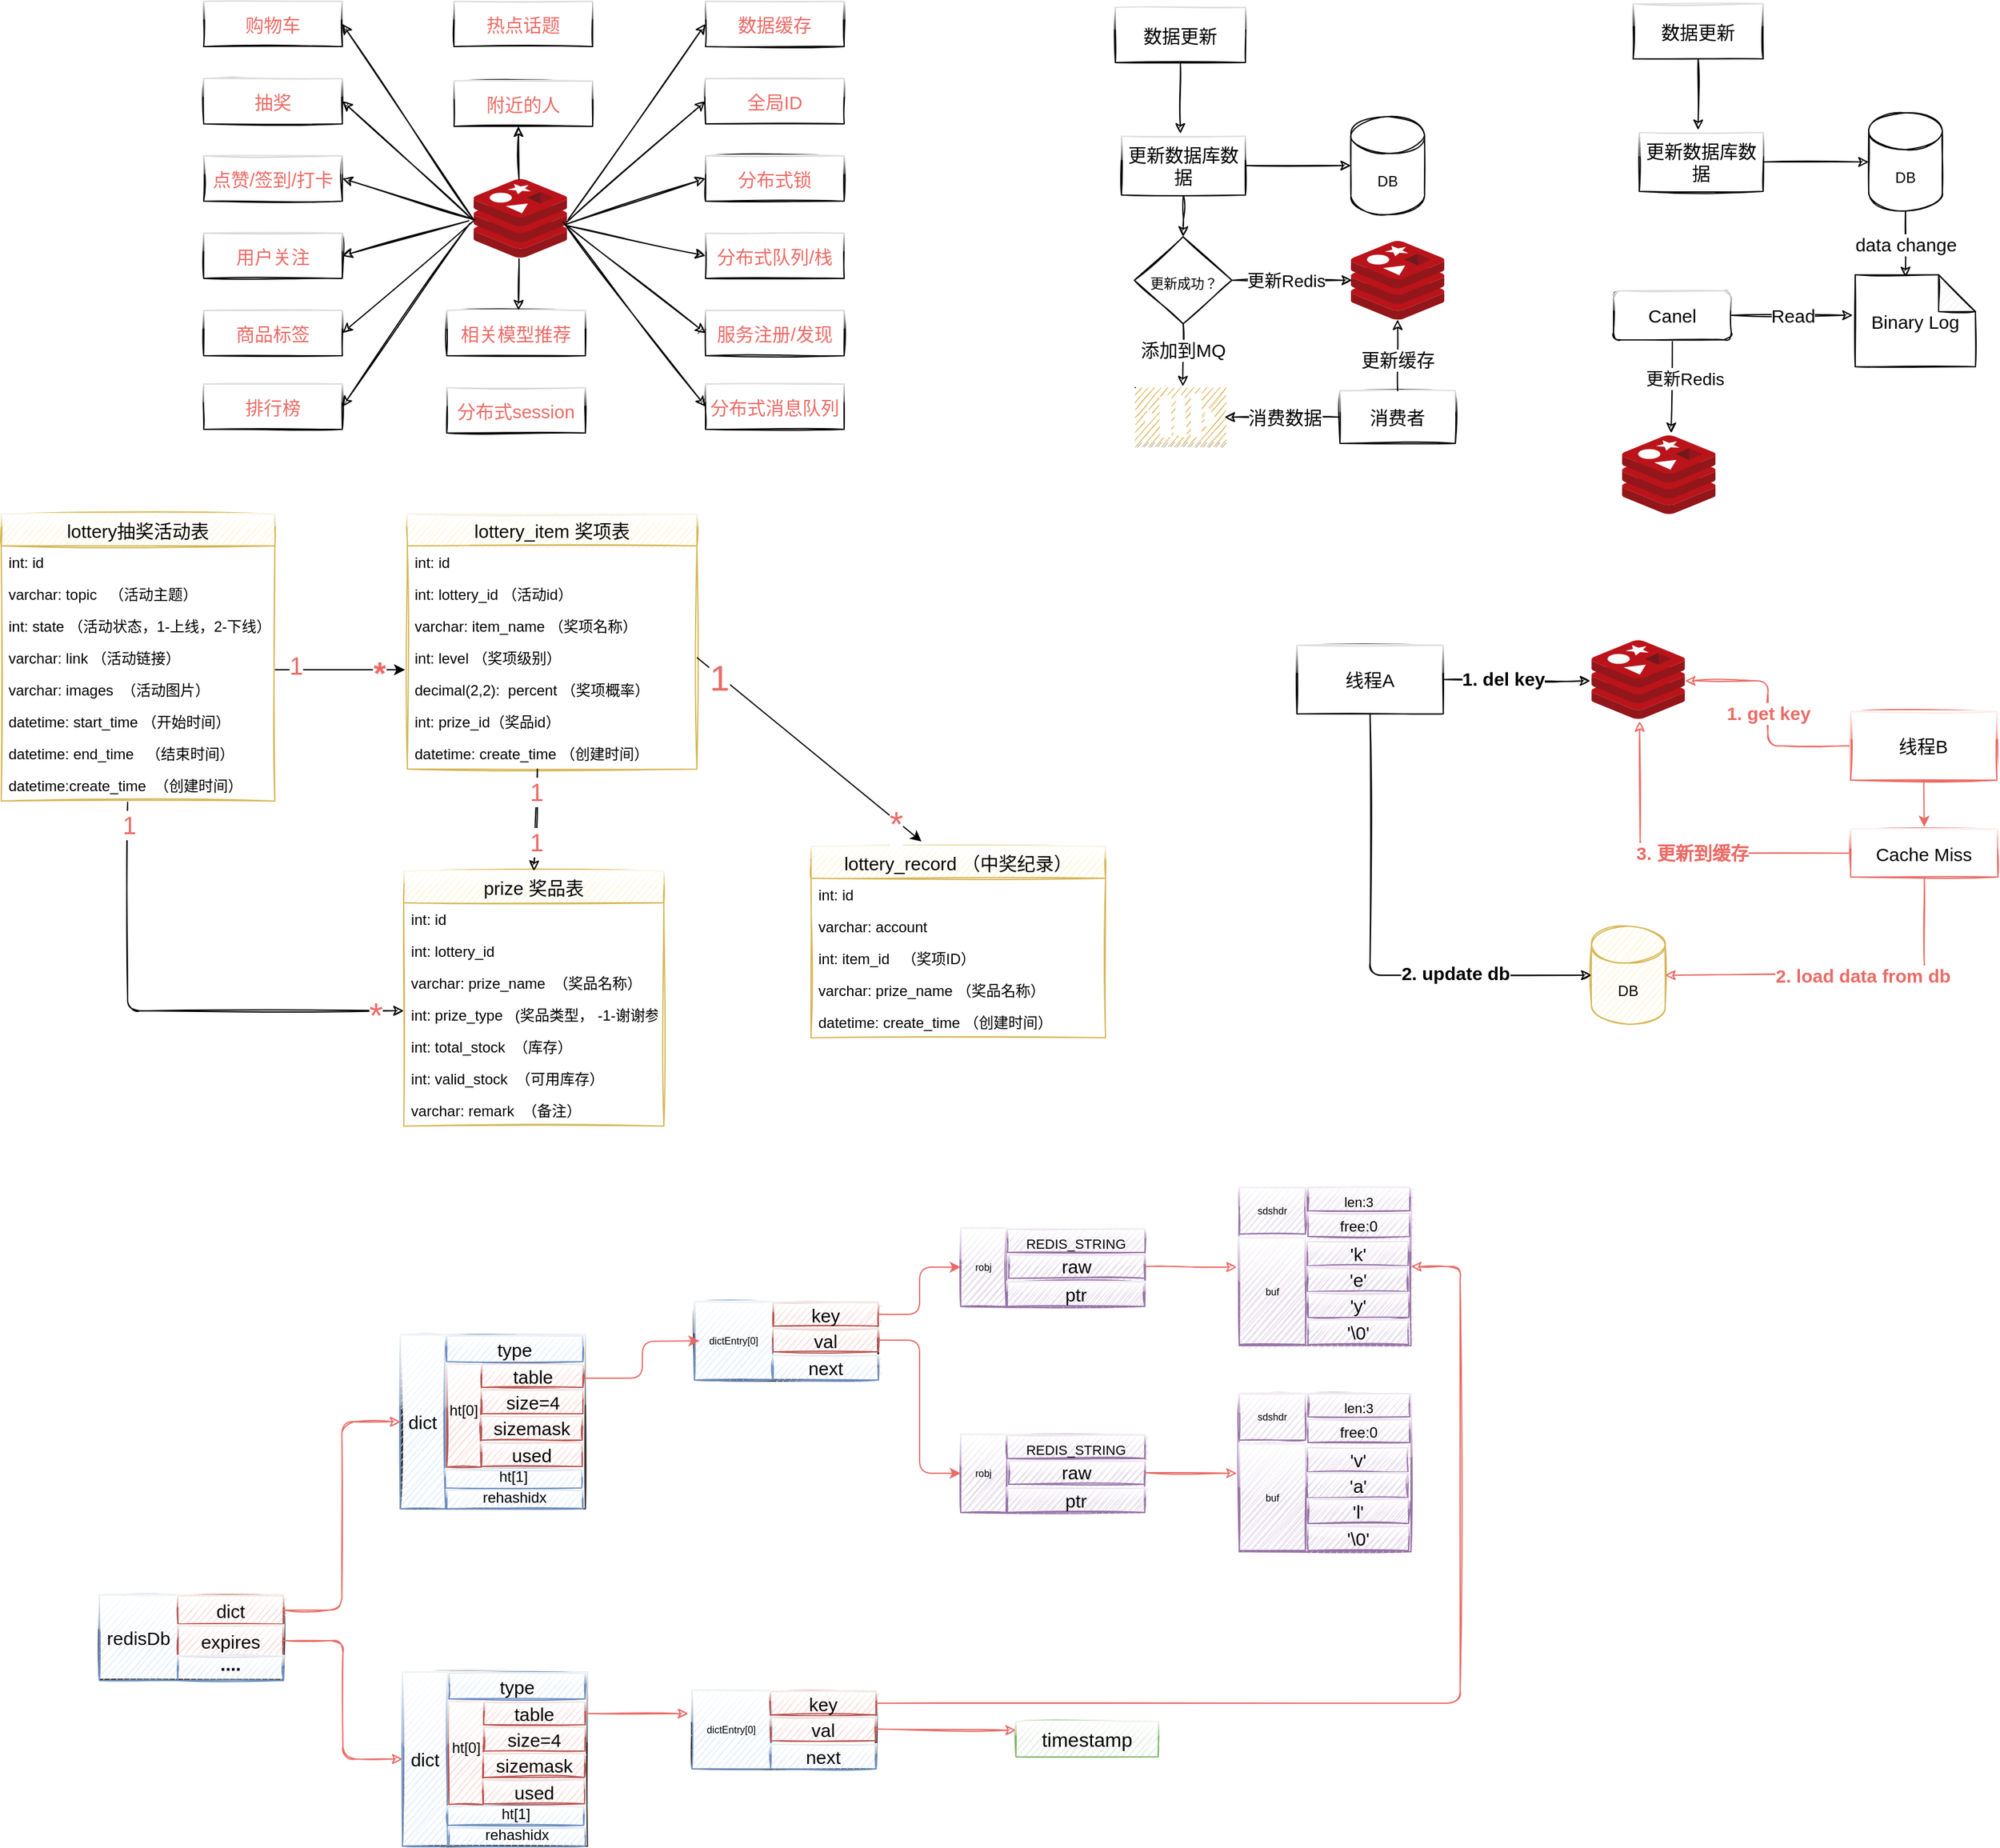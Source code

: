 <mxfile version="14.8.3" type="github">
  <diagram id="0-Q3YI7YI1UpwhPuWM9i" name="Page-1">
    <mxGraphModel dx="2222" dy="839" grid="0" gridSize="10" guides="1" tooltips="1" connect="1" arrows="1" fold="1" page="0" pageScale="1" pageWidth="827" pageHeight="1169" math="0" shadow="0">
      <root>
        <mxCell id="0" />
        <mxCell id="1" parent="0" />
        <mxCell id="MVN1G9INrQesgO_Ylw7L-1" value="" style="aspect=fixed;html=1;points=[];align=center;image;fontSize=12;image=img/lib/mscae/Cache_Redis_Product.svg;" parent="1" vertex="1">
          <mxGeometry x="-104" y="245" width="76.19" height="64" as="geometry" />
        </mxCell>
        <mxCell id="MVN1G9INrQesgO_Ylw7L-3" value="数据缓存" style="rounded=0;whiteSpace=wrap;html=1;sketch=1;glass=1;fontSize=15;fontColor=#EA6B66;" parent="1" vertex="1">
          <mxGeometry x="85" y="100" width="113" height="37" as="geometry" />
        </mxCell>
        <mxCell id="MVN1G9INrQesgO_Ylw7L-4" value="全局ID" style="rounded=0;whiteSpace=wrap;html=1;sketch=1;glass=1;fontSize=15;fontColor=#EA6B66;" parent="1" vertex="1">
          <mxGeometry x="85" y="163" width="113" height="37" as="geometry" />
        </mxCell>
        <mxCell id="MVN1G9INrQesgO_Ylw7L-5" value="分布式锁" style="rounded=0;whiteSpace=wrap;html=1;sketch=1;glass=1;fontSize=15;fontColor=#EA6B66;" parent="1" vertex="1">
          <mxGeometry x="85" y="226" width="113" height="37" as="geometry" />
        </mxCell>
        <mxCell id="MVN1G9INrQesgO_Ylw7L-6" value="分布式队列/栈" style="rounded=0;whiteSpace=wrap;html=1;sketch=1;glass=1;fontSize=15;fontColor=#EA6B66;" parent="1" vertex="1">
          <mxGeometry x="85" y="289" width="113" height="37" as="geometry" />
        </mxCell>
        <mxCell id="MVN1G9INrQesgO_Ylw7L-7" value="服务注册/发现" style="rounded=0;whiteSpace=wrap;html=1;sketch=1;glass=1;fontSize=15;fontColor=#EA6B66;" parent="1" vertex="1">
          <mxGeometry x="85" y="352" width="113" height="37" as="geometry" />
        </mxCell>
        <mxCell id="MVN1G9INrQesgO_Ylw7L-8" value="分布式消息队列" style="rounded=0;whiteSpace=wrap;html=1;sketch=1;glass=1;fontSize=15;fontColor=#EA6B66;" parent="1" vertex="1">
          <mxGeometry x="85" y="412" width="113" height="37" as="geometry" />
        </mxCell>
        <mxCell id="MVN1G9INrQesgO_Ylw7L-9" value="购物车" style="rounded=0;whiteSpace=wrap;html=1;sketch=1;glass=1;fontSize=15;fontColor=#EA6B66;" parent="1" vertex="1">
          <mxGeometry x="-324" y="100" width="113" height="37" as="geometry" />
        </mxCell>
        <mxCell id="MVN1G9INrQesgO_Ylw7L-10" value="抽奖" style="rounded=0;whiteSpace=wrap;html=1;sketch=1;glass=1;fontSize=15;fontColor=#EA6B66;" parent="1" vertex="1">
          <mxGeometry x="-324" y="163" width="113" height="37" as="geometry" />
        </mxCell>
        <mxCell id="MVN1G9INrQesgO_Ylw7L-11" value="点赞/签到/打卡" style="rounded=0;whiteSpace=wrap;html=1;sketch=1;glass=1;fontSize=15;fontColor=#EA6B66;" parent="1" vertex="1">
          <mxGeometry x="-324" y="226" width="113" height="37" as="geometry" />
        </mxCell>
        <mxCell id="MVN1G9INrQesgO_Ylw7L-12" value="用户关注" style="rounded=0;whiteSpace=wrap;html=1;sketch=1;glass=1;fontSize=15;fontColor=#EA6B66;" parent="1" vertex="1">
          <mxGeometry x="-324" y="289" width="113" height="37" as="geometry" />
        </mxCell>
        <mxCell id="MVN1G9INrQesgO_Ylw7L-13" value="商品标签" style="rounded=0;whiteSpace=wrap;html=1;sketch=1;glass=1;fontSize=15;fontColor=#EA6B66;" parent="1" vertex="1">
          <mxGeometry x="-324" y="352" width="113" height="37" as="geometry" />
        </mxCell>
        <mxCell id="MVN1G9INrQesgO_Ylw7L-14" value="排行榜" style="rounded=0;whiteSpace=wrap;html=1;sketch=1;glass=1;fontSize=15;fontColor=#EA6B66;" parent="1" vertex="1">
          <mxGeometry x="-324" y="412" width="113" height="37" as="geometry" />
        </mxCell>
        <mxCell id="MVN1G9INrQesgO_Ylw7L-15" value="分布式session" style="rounded=0;whiteSpace=wrap;html=1;sketch=1;glass=1;fontSize=15;fontColor=#EA6B66;" parent="1" vertex="1">
          <mxGeometry x="-125.9" y="415" width="113" height="37" as="geometry" />
        </mxCell>
        <mxCell id="MVN1G9INrQesgO_Ylw7L-16" value="热点话题" style="rounded=0;whiteSpace=wrap;html=1;sketch=1;glass=1;fontSize=15;fontColor=#EA6B66;" parent="1" vertex="1">
          <mxGeometry x="-120" y="100" width="113" height="37" as="geometry" />
        </mxCell>
        <mxCell id="MVN1G9INrQesgO_Ylw7L-17" value="附近的人" style="rounded=0;whiteSpace=wrap;html=1;sketch=1;glass=1;fontSize=15;fontColor=#EA6B66;" parent="1" vertex="1">
          <mxGeometry x="-120" y="165" width="113" height="37" as="geometry" />
        </mxCell>
        <mxCell id="MVN1G9INrQesgO_Ylw7L-18" value="相关模型推荐" style="rounded=0;whiteSpace=wrap;html=1;sketch=1;glass=1;fontSize=15;fontColor=#EA6B66;" parent="1" vertex="1">
          <mxGeometry x="-125.9" y="352" width="113" height="37" as="geometry" />
        </mxCell>
        <mxCell id="MVN1G9INrQesgO_Ylw7L-19" value="" style="endArrow=classic;html=1;fontSize=15;fontColor=#EA6B66;entryX=1;entryY=0.5;entryDx=0;entryDy=0;exitX=0;exitY=0.516;exitDx=0;exitDy=0;exitPerimeter=0;sketch=1;" parent="1" source="MVN1G9INrQesgO_Ylw7L-1" target="MVN1G9INrQesgO_Ylw7L-9" edge="1">
          <mxGeometry width="50" height="50" relative="1" as="geometry">
            <mxPoint x="-198" y="575" as="sourcePoint" />
            <mxPoint x="-148" y="525" as="targetPoint" />
          </mxGeometry>
        </mxCell>
        <mxCell id="MVN1G9INrQesgO_Ylw7L-20" value="" style="endArrow=classic;html=1;fontSize=15;fontColor=#EA6B66;entryX=1;entryY=0.5;entryDx=0;entryDy=0;exitX=-0.013;exitY=0.516;exitDx=0;exitDy=0;exitPerimeter=0;sketch=1;" parent="1" source="MVN1G9INrQesgO_Ylw7L-1" target="MVN1G9INrQesgO_Ylw7L-10" edge="1">
          <mxGeometry width="50" height="50" relative="1" as="geometry">
            <mxPoint x="-160" y="548" as="sourcePoint" />
            <mxPoint x="-110" y="498" as="targetPoint" />
          </mxGeometry>
        </mxCell>
        <mxCell id="MVN1G9INrQesgO_Ylw7L-21" value="" style="endArrow=classic;html=1;fontSize=15;fontColor=#EA6B66;entryX=1;entryY=0.5;entryDx=0;entryDy=0;sketch=1;" parent="1" target="MVN1G9INrQesgO_Ylw7L-11" edge="1">
          <mxGeometry width="50" height="50" relative="1" as="geometry">
            <mxPoint x="-103" y="278" as="sourcePoint" />
            <mxPoint x="-117" y="494" as="targetPoint" />
          </mxGeometry>
        </mxCell>
        <mxCell id="MVN1G9INrQesgO_Ylw7L-22" value="" style="endArrow=classic;html=1;fontSize=15;fontColor=#EA6B66;entryX=1;entryY=0.5;entryDx=0;entryDy=0;exitX=-0.053;exitY=0.531;exitDx=0;exitDy=0;exitPerimeter=0;sketch=1;" parent="1" source="MVN1G9INrQesgO_Ylw7L-1" target="MVN1G9INrQesgO_Ylw7L-12" edge="1">
          <mxGeometry width="50" height="50" relative="1" as="geometry">
            <mxPoint x="-187" y="524" as="sourcePoint" />
            <mxPoint x="-137" y="474" as="targetPoint" />
          </mxGeometry>
        </mxCell>
        <mxCell id="MVN1G9INrQesgO_Ylw7L-23" value="" style="endArrow=classic;html=1;fontSize=15;fontColor=#EA6B66;entryX=1;entryY=0.5;entryDx=0;entryDy=0;exitX=0;exitY=0.531;exitDx=0;exitDy=0;exitPerimeter=0;sketch=1;" parent="1" source="MVN1G9INrQesgO_Ylw7L-1" target="MVN1G9INrQesgO_Ylw7L-13" edge="1">
          <mxGeometry width="50" height="50" relative="1" as="geometry">
            <mxPoint x="-174" y="589" as="sourcePoint" />
            <mxPoint x="-124" y="539" as="targetPoint" />
          </mxGeometry>
        </mxCell>
        <mxCell id="MVN1G9INrQesgO_Ylw7L-24" value="" style="endArrow=classic;html=1;fontSize=15;fontColor=#EA6B66;entryX=1;entryY=0.5;entryDx=0;entryDy=0;exitX=-0.039;exitY=0.563;exitDx=0;exitDy=0;exitPerimeter=0;sketch=1;" parent="1" source="MVN1G9INrQesgO_Ylw7L-1" target="MVN1G9INrQesgO_Ylw7L-14" edge="1">
          <mxGeometry width="50" height="50" relative="1" as="geometry">
            <mxPoint x="-48" y="590" as="sourcePoint" />
            <mxPoint x="2" y="540" as="targetPoint" />
          </mxGeometry>
        </mxCell>
        <mxCell id="MVN1G9INrQesgO_Ylw7L-25" value="" style="endArrow=classic;html=1;fontSize=15;fontColor=#EA6B66;exitX=1.011;exitY=0.516;exitDx=0;exitDy=0;exitPerimeter=0;entryX=0;entryY=0.5;entryDx=0;entryDy=0;sketch=1;" parent="1" source="MVN1G9INrQesgO_Ylw7L-1" target="MVN1G9INrQesgO_Ylw7L-3" edge="1">
          <mxGeometry width="50" height="50" relative="1" as="geometry">
            <mxPoint x="88" y="586" as="sourcePoint" />
            <mxPoint x="138" y="536" as="targetPoint" />
          </mxGeometry>
        </mxCell>
        <mxCell id="MVN1G9INrQesgO_Ylw7L-26" value="" style="endArrow=classic;html=1;fontSize=15;fontColor=#EA6B66;entryX=0;entryY=0.5;entryDx=0;entryDy=0;exitX=0.998;exitY=0.547;exitDx=0;exitDy=0;exitPerimeter=0;sketch=1;" parent="1" source="MVN1G9INrQesgO_Ylw7L-1" target="MVN1G9INrQesgO_Ylw7L-4" edge="1">
          <mxGeometry width="50" height="50" relative="1" as="geometry">
            <mxPoint x="123" y="585" as="sourcePoint" />
            <mxPoint x="173" y="535" as="targetPoint" />
          </mxGeometry>
        </mxCell>
        <mxCell id="MVN1G9INrQesgO_Ylw7L-27" value="" style="endArrow=classic;html=1;fontSize=15;fontColor=#EA6B66;exitX=0.984;exitY=0.578;exitDx=0;exitDy=0;exitPerimeter=0;entryX=0;entryY=0.5;entryDx=0;entryDy=0;sketch=1;" parent="1" source="MVN1G9INrQesgO_Ylw7L-1" target="MVN1G9INrQesgO_Ylw7L-5" edge="1">
          <mxGeometry width="50" height="50" relative="1" as="geometry">
            <mxPoint x="17" y="320" as="sourcePoint" />
            <mxPoint x="67" y="270" as="targetPoint" />
          </mxGeometry>
        </mxCell>
        <mxCell id="MVN1G9INrQesgO_Ylw7L-28" value="" style="endArrow=classic;html=1;fontSize=15;fontColor=#EA6B66;entryX=0;entryY=0.5;entryDx=0;entryDy=0;sketch=1;" parent="1" target="MVN1G9INrQesgO_Ylw7L-6" edge="1">
          <mxGeometry width="50" height="50" relative="1" as="geometry">
            <mxPoint x="-28" y="283" as="sourcePoint" />
            <mxPoint x="72" y="288" as="targetPoint" />
          </mxGeometry>
        </mxCell>
        <mxCell id="MVN1G9INrQesgO_Ylw7L-29" value="" style="endArrow=classic;html=1;fontSize=15;fontColor=#EA6B66;entryX=0;entryY=0.5;entryDx=0;entryDy=0;sketch=1;" parent="1" target="MVN1G9INrQesgO_Ylw7L-7" edge="1">
          <mxGeometry width="50" height="50" relative="1" as="geometry">
            <mxPoint x="-29" y="282" as="sourcePoint" />
            <mxPoint x="73" y="341" as="targetPoint" />
          </mxGeometry>
        </mxCell>
        <mxCell id="MVN1G9INrQesgO_Ylw7L-30" value="" style="endArrow=classic;html=1;fontSize=15;fontColor=#EA6B66;entryX=0;entryY=0.5;entryDx=0;entryDy=0;sketch=1;" parent="1" target="MVN1G9INrQesgO_Ylw7L-8" edge="1">
          <mxGeometry width="50" height="50" relative="1" as="geometry">
            <mxPoint x="-31" y="280" as="sourcePoint" />
            <mxPoint x="68" y="425" as="targetPoint" />
          </mxGeometry>
        </mxCell>
        <mxCell id="MVN1G9INrQesgO_Ylw7L-31" value="" style="endArrow=classic;html=1;fontSize=15;fontColor=#EA6B66;exitX=0.459;exitY=1.016;exitDx=0;exitDy=0;exitPerimeter=0;entryX=0.5;entryY=0;entryDx=0;entryDy=0;sketch=1;" parent="1" edge="1">
          <mxGeometry width="50" height="50" relative="1" as="geometry">
            <mxPoint x="-67.029" y="310.024" as="sourcePoint" />
            <mxPoint x="-67.4" y="352" as="targetPoint" />
          </mxGeometry>
        </mxCell>
        <mxCell id="MVN1G9INrQesgO_Ylw7L-32" value="" style="endArrow=classic;html=1;fontSize=15;fontColor=#EA6B66;entryX=0.5;entryY=1;entryDx=0;entryDy=0;sketch=1;" parent="1" edge="1">
          <mxGeometry width="50" height="50" relative="1" as="geometry">
            <mxPoint x="-67" y="245" as="sourcePoint" />
            <mxPoint x="-67.5" y="202" as="targetPoint" />
          </mxGeometry>
        </mxCell>
        <mxCell id="MVN1G9INrQesgO_Ylw7L-36" value="lottery抽奖活动表" style="swimlane;fontStyle=0;childLayout=stackLayout;horizontal=1;startSize=26;fillColor=#fff2cc;horizontalStack=0;resizeParent=1;resizeParentMax=0;resizeLast=0;collapsible=1;marginBottom=0;glass=1;sketch=1;fontSize=15;strokeColor=#d6b656;" parent="1" vertex="1">
          <mxGeometry x="-489" y="518" width="223" height="234" as="geometry" />
        </mxCell>
        <mxCell id="MVN1G9INrQesgO_Ylw7L-37" value="int: id" style="text;strokeColor=none;fillColor=none;align=left;verticalAlign=top;spacingLeft=4;spacingRight=4;overflow=hidden;rotatable=0;points=[[0,0.5],[1,0.5]];portConstraint=eastwest;" parent="MVN1G9INrQesgO_Ylw7L-36" vertex="1">
          <mxGeometry y="26" width="223" height="26" as="geometry" />
        </mxCell>
        <mxCell id="MVN1G9INrQesgO_Ylw7L-38" value="varchar: topic   （活动主题）" style="text;strokeColor=none;fillColor=none;align=left;verticalAlign=top;spacingLeft=4;spacingRight=4;overflow=hidden;rotatable=0;points=[[0,0.5],[1,0.5]];portConstraint=eastwest;sketch=0;" parent="MVN1G9INrQesgO_Ylw7L-36" vertex="1">
          <mxGeometry y="52" width="223" height="26" as="geometry" />
        </mxCell>
        <mxCell id="MVN1G9INrQesgO_Ylw7L-39" value="int: state （活动状态，1-上线，2-下线）" style="text;strokeColor=none;fillColor=none;align=left;verticalAlign=top;spacingLeft=4;spacingRight=4;overflow=hidden;rotatable=0;points=[[0,0.5],[1,0.5]];portConstraint=eastwest;" parent="MVN1G9INrQesgO_Ylw7L-36" vertex="1">
          <mxGeometry y="78" width="223" height="26" as="geometry" />
        </mxCell>
        <mxCell id="MVN1G9INrQesgO_Ylw7L-41" value="varchar: link （活动链接）" style="text;strokeColor=none;fillColor=none;align=left;verticalAlign=top;spacingLeft=4;spacingRight=4;overflow=hidden;rotatable=0;points=[[0,0.5],[1,0.5]];portConstraint=eastwest;" parent="MVN1G9INrQesgO_Ylw7L-36" vertex="1">
          <mxGeometry y="104" width="223" height="26" as="geometry" />
        </mxCell>
        <mxCell id="MVN1G9INrQesgO_Ylw7L-42" value="varchar: images  （活动图片）" style="text;strokeColor=none;fillColor=none;align=left;verticalAlign=top;spacingLeft=4;spacingRight=4;overflow=hidden;rotatable=0;points=[[0,0.5],[1,0.5]];portConstraint=eastwest;" parent="MVN1G9INrQesgO_Ylw7L-36" vertex="1">
          <mxGeometry y="130" width="223" height="26" as="geometry" />
        </mxCell>
        <mxCell id="MVN1G9INrQesgO_Ylw7L-43" value="datetime: start_time （开始时间）" style="text;strokeColor=none;fillColor=none;align=left;verticalAlign=top;spacingLeft=4;spacingRight=4;overflow=hidden;rotatable=0;points=[[0,0.5],[1,0.5]];portConstraint=eastwest;" parent="MVN1G9INrQesgO_Ylw7L-36" vertex="1">
          <mxGeometry y="156" width="223" height="26" as="geometry" />
        </mxCell>
        <mxCell id="MVN1G9INrQesgO_Ylw7L-44" value="datetime: end_time   （结束时间）" style="text;strokeColor=none;fillColor=none;align=left;verticalAlign=top;spacingLeft=4;spacingRight=4;overflow=hidden;rotatable=0;points=[[0,0.5],[1,0.5]];portConstraint=eastwest;" parent="MVN1G9INrQesgO_Ylw7L-36" vertex="1">
          <mxGeometry y="182" width="223" height="26" as="geometry" />
        </mxCell>
        <mxCell id="MVN1G9INrQesgO_Ylw7L-45" value="datetime:create_time  （创建时间）" style="text;strokeColor=none;fillColor=none;align=left;verticalAlign=top;spacingLeft=4;spacingRight=4;overflow=hidden;rotatable=0;points=[[0,0.5],[1,0.5]];portConstraint=eastwest;" parent="MVN1G9INrQesgO_Ylw7L-36" vertex="1">
          <mxGeometry y="208" width="223" height="26" as="geometry" />
        </mxCell>
        <mxCell id="MVN1G9INrQesgO_Ylw7L-46" value="prize 奖品表" style="swimlane;fontStyle=0;childLayout=stackLayout;horizontal=1;startSize=26;fillColor=#fff2cc;horizontalStack=0;resizeParent=1;resizeParentMax=0;resizeLast=0;collapsible=1;marginBottom=0;glass=1;sketch=1;fontSize=15;strokeColor=#d6b656;shadow=0;" parent="1" vertex="1">
          <mxGeometry x="-160.94" y="809" width="212" height="208" as="geometry" />
        </mxCell>
        <mxCell id="MVN1G9INrQesgO_Ylw7L-47" value="int: id" style="text;strokeColor=none;fillColor=none;align=left;verticalAlign=top;spacingLeft=4;spacingRight=4;overflow=hidden;rotatable=0;points=[[0,0.5],[1,0.5]];portConstraint=eastwest;" parent="MVN1G9INrQesgO_Ylw7L-46" vertex="1">
          <mxGeometry y="26" width="212" height="26" as="geometry" />
        </mxCell>
        <mxCell id="MVN1G9INrQesgO_Ylw7L-48" value="int: lottery_id" style="text;strokeColor=none;fillColor=none;align=left;verticalAlign=top;spacingLeft=4;spacingRight=4;overflow=hidden;rotatable=0;points=[[0,0.5],[1,0.5]];portConstraint=eastwest;" parent="MVN1G9INrQesgO_Ylw7L-46" vertex="1">
          <mxGeometry y="52" width="212" height="26" as="geometry" />
        </mxCell>
        <mxCell id="MVN1G9INrQesgO_Ylw7L-49" value="varchar: prize_name  （奖品名称）" style="text;strokeColor=none;fillColor=none;align=left;verticalAlign=top;spacingLeft=4;spacingRight=4;overflow=hidden;rotatable=0;points=[[0,0.5],[1,0.5]];portConstraint=eastwest;" parent="MVN1G9INrQesgO_Ylw7L-46" vertex="1">
          <mxGeometry y="78" width="212" height="26" as="geometry" />
        </mxCell>
        <mxCell id="MVN1G9INrQesgO_Ylw7L-65" value="int: prize_type   (奖品类型， -1-谢谢参与、1-普通奖品、2-唯一性奖品)" style="text;strokeColor=none;fillColor=none;align=left;verticalAlign=top;spacingLeft=4;spacingRight=4;overflow=hidden;rotatable=0;points=[[0,0.5],[1,0.5]];portConstraint=eastwest;" parent="MVN1G9INrQesgO_Ylw7L-46" vertex="1">
          <mxGeometry y="104" width="212" height="26" as="geometry" />
        </mxCell>
        <mxCell id="MVN1G9INrQesgO_Ylw7L-66" value="int: total_stock  （库存）" style="text;strokeColor=none;fillColor=none;align=left;verticalAlign=top;spacingLeft=4;spacingRight=4;overflow=hidden;rotatable=0;points=[[0,0.5],[1,0.5]];portConstraint=eastwest;" parent="MVN1G9INrQesgO_Ylw7L-46" vertex="1">
          <mxGeometry y="130" width="212" height="26" as="geometry" />
        </mxCell>
        <mxCell id="MVN1G9INrQesgO_Ylw7L-67" value="int: valid_stock  （可用库存）" style="text;strokeColor=none;fillColor=none;align=left;verticalAlign=top;spacingLeft=4;spacingRight=4;overflow=hidden;rotatable=0;points=[[0,0.5],[1,0.5]];portConstraint=eastwest;" parent="MVN1G9INrQesgO_Ylw7L-46" vertex="1">
          <mxGeometry y="156" width="212" height="26" as="geometry" />
        </mxCell>
        <mxCell id="MVN1G9INrQesgO_Ylw7L-68" value="varchar: remark  （备注）" style="text;strokeColor=none;fillColor=none;align=left;verticalAlign=top;spacingLeft=4;spacingRight=4;overflow=hidden;rotatable=0;points=[[0,0.5],[1,0.5]];portConstraint=eastwest;" parent="MVN1G9INrQesgO_Ylw7L-46" vertex="1">
          <mxGeometry y="182" width="212" height="26" as="geometry" />
        </mxCell>
        <mxCell id="MVN1G9INrQesgO_Ylw7L-54" value="lottery_record （中奖纪录）" style="swimlane;fontStyle=0;childLayout=stackLayout;horizontal=1;startSize=26;fillColor=#fff2cc;horizontalStack=0;resizeParent=1;resizeParentMax=0;resizeLast=0;collapsible=1;marginBottom=0;glass=1;sketch=1;fontSize=15;shadow=0;strokeColor=#d6b656;" parent="1" vertex="1">
          <mxGeometry x="171" y="789" width="240" height="156" as="geometry" />
        </mxCell>
        <mxCell id="MVN1G9INrQesgO_Ylw7L-55" value="int: id" style="text;strokeColor=none;fillColor=none;align=left;verticalAlign=top;spacingLeft=4;spacingRight=4;overflow=hidden;rotatable=0;points=[[0,0.5],[1,0.5]];portConstraint=eastwest;" parent="MVN1G9INrQesgO_Ylw7L-54" vertex="1">
          <mxGeometry y="26" width="240" height="26" as="geometry" />
        </mxCell>
        <mxCell id="MVN1G9INrQesgO_Ylw7L-56" value="varchar: account" style="text;strokeColor=none;fillColor=none;align=left;verticalAlign=top;spacingLeft=4;spacingRight=4;overflow=hidden;rotatable=0;points=[[0,0.5],[1,0.5]];portConstraint=eastwest;" parent="MVN1G9INrQesgO_Ylw7L-54" vertex="1">
          <mxGeometry y="52" width="240" height="26" as="geometry" />
        </mxCell>
        <mxCell id="MVN1G9INrQesgO_Ylw7L-57" value="int: item_id   （奖项ID）" style="text;strokeColor=none;fillColor=none;align=left;verticalAlign=top;spacingLeft=4;spacingRight=4;overflow=hidden;rotatable=0;points=[[0,0.5],[1,0.5]];portConstraint=eastwest;" parent="MVN1G9INrQesgO_Ylw7L-54" vertex="1">
          <mxGeometry y="78" width="240" height="26" as="geometry" />
        </mxCell>
        <mxCell id="MVN1G9INrQesgO_Ylw7L-74" value="varchar: prize_name （奖品名称）" style="text;strokeColor=none;fillColor=none;align=left;verticalAlign=top;spacingLeft=4;spacingRight=4;overflow=hidden;rotatable=0;points=[[0,0.5],[1,0.5]];portConstraint=eastwest;" parent="MVN1G9INrQesgO_Ylw7L-54" vertex="1">
          <mxGeometry y="104" width="240" height="26" as="geometry" />
        </mxCell>
        <mxCell id="MVN1G9INrQesgO_Ylw7L-73" value="datetime: create_time （创建时间）" style="text;strokeColor=none;fillColor=none;align=left;verticalAlign=top;spacingLeft=4;spacingRight=4;overflow=hidden;rotatable=0;points=[[0,0.5],[1,0.5]];portConstraint=eastwest;" parent="MVN1G9INrQesgO_Ylw7L-54" vertex="1">
          <mxGeometry y="130" width="240" height="26" as="geometry" />
        </mxCell>
        <mxCell id="MVN1G9INrQesgO_Ylw7L-59" value="lottery_item 奖项表" style="swimlane;fontStyle=0;childLayout=stackLayout;horizontal=1;startSize=26;fillColor=#fff2cc;horizontalStack=0;resizeParent=1;resizeParentMax=0;resizeLast=0;collapsible=1;marginBottom=0;glass=1;sketch=1;fontSize=15;strokeColor=#d6b656;shadow=0;" parent="1" vertex="1">
          <mxGeometry x="-158" y="518" width="236" height="208" as="geometry" />
        </mxCell>
        <mxCell id="MVN1G9INrQesgO_Ylw7L-60" value="int: id" style="text;strokeColor=none;fillColor=none;align=left;verticalAlign=top;spacingLeft=4;spacingRight=4;overflow=hidden;rotatable=0;points=[[0,0.5],[1,0.5]];portConstraint=eastwest;" parent="MVN1G9INrQesgO_Ylw7L-59" vertex="1">
          <mxGeometry y="26" width="236" height="26" as="geometry" />
        </mxCell>
        <mxCell id="MVN1G9INrQesgO_Ylw7L-61" value="int: lottery_id （活动id）" style="text;strokeColor=none;fillColor=none;align=left;verticalAlign=top;spacingLeft=4;spacingRight=4;overflow=hidden;rotatable=0;points=[[0,0.5],[1,0.5]];portConstraint=eastwest;" parent="MVN1G9INrQesgO_Ylw7L-59" vertex="1">
          <mxGeometry y="52" width="236" height="26" as="geometry" />
        </mxCell>
        <mxCell id="MVN1G9INrQesgO_Ylw7L-62" value="varchar: item_name （奖项名称）" style="text;strokeColor=none;fillColor=none;align=left;verticalAlign=top;spacingLeft=4;spacingRight=4;overflow=hidden;rotatable=0;points=[[0,0.5],[1,0.5]];portConstraint=eastwest;" parent="MVN1G9INrQesgO_Ylw7L-59" vertex="1">
          <mxGeometry y="78" width="236" height="26" as="geometry" />
        </mxCell>
        <mxCell id="MVN1G9INrQesgO_Ylw7L-69" value="int: level （奖项级别）" style="text;strokeColor=none;fillColor=none;align=left;verticalAlign=top;spacingLeft=4;spacingRight=4;overflow=hidden;rotatable=0;points=[[0,0.5],[1,0.5]];portConstraint=eastwest;" parent="MVN1G9INrQesgO_Ylw7L-59" vertex="1">
          <mxGeometry y="104" width="236" height="26" as="geometry" />
        </mxCell>
        <mxCell id="MVN1G9INrQesgO_Ylw7L-70" value="decimal(2,2):  percent （奖项概率）" style="text;strokeColor=none;fillColor=none;align=left;verticalAlign=top;spacingLeft=4;spacingRight=4;overflow=hidden;rotatable=0;points=[[0,0.5],[1,0.5]];portConstraint=eastwest;" parent="MVN1G9INrQesgO_Ylw7L-59" vertex="1">
          <mxGeometry y="130" width="236" height="26" as="geometry" />
        </mxCell>
        <mxCell id="MVN1G9INrQesgO_Ylw7L-71" value="int: prize_id（奖品id）" style="text;strokeColor=none;fillColor=none;align=left;verticalAlign=top;spacingLeft=4;spacingRight=4;overflow=hidden;rotatable=0;points=[[0,0.5],[1,0.5]];portConstraint=eastwest;" parent="MVN1G9INrQesgO_Ylw7L-59" vertex="1">
          <mxGeometry y="156" width="236" height="26" as="geometry" />
        </mxCell>
        <mxCell id="MVN1G9INrQesgO_Ylw7L-72" value="datetime: create_time （创建时间）" style="text;strokeColor=none;fillColor=none;align=left;verticalAlign=top;spacingLeft=4;spacingRight=4;overflow=hidden;rotatable=0;points=[[0,0.5],[1,0.5]];portConstraint=eastwest;" parent="MVN1G9INrQesgO_Ylw7L-59" vertex="1">
          <mxGeometry y="182" width="236" height="26" as="geometry" />
        </mxCell>
        <mxCell id="MVN1G9INrQesgO_Ylw7L-81" value="" style="endArrow=classic;html=1;fontSize=15;fontColor=#EA6B66;exitX=1;exitY=-0.115;exitDx=0;exitDy=0;exitPerimeter=0;entryX=-0.008;entryY=-0.115;entryDx=0;entryDy=0;entryPerimeter=0;" parent="1" source="MVN1G9INrQesgO_Ylw7L-42" target="MVN1G9INrQesgO_Ylw7L-70" edge="1">
          <mxGeometry width="50" height="50" relative="1" as="geometry">
            <mxPoint x="-237" y="857" as="sourcePoint" />
            <mxPoint x="-187" y="807" as="targetPoint" />
          </mxGeometry>
        </mxCell>
        <mxCell id="MVN1G9INrQesgO_Ylw7L-82" value="1" style="edgeLabel;html=1;align=center;verticalAlign=middle;resizable=0;points=[];fontSize=20;fontColor=#EA6B66;" parent="MVN1G9INrQesgO_Ylw7L-81" vertex="1" connectable="0">
          <mxGeometry x="-0.68" y="-1" relative="1" as="geometry">
            <mxPoint y="-5" as="offset" />
          </mxGeometry>
        </mxCell>
        <mxCell id="MVN1G9INrQesgO_Ylw7L-83" value="*" style="edgeLabel;html=1;align=center;verticalAlign=middle;resizable=0;points=[];fontSize=26;fontColor=#EA6B66;fontStyle=1" parent="MVN1G9INrQesgO_Ylw7L-81" vertex="1" connectable="0">
          <mxGeometry x="0.602" y="-3" relative="1" as="geometry">
            <mxPoint as="offset" />
          </mxGeometry>
        </mxCell>
        <mxCell id="MVN1G9INrQesgO_Ylw7L-84" value="" style="endArrow=classic;html=1;fontSize=20;fontColor=#EA6B66;exitX=0.449;exitY=1;exitDx=0;exitDy=0;exitPerimeter=0;entryX=0.5;entryY=0;entryDx=0;entryDy=0;sketch=1;" parent="1" source="MVN1G9INrQesgO_Ylw7L-72" target="MVN1G9INrQesgO_Ylw7L-46" edge="1">
          <mxGeometry width="50" height="50" relative="1" as="geometry">
            <mxPoint x="457" y="870" as="sourcePoint" />
            <mxPoint x="507" y="820" as="targetPoint" />
          </mxGeometry>
        </mxCell>
        <mxCell id="MVN1G9INrQesgO_Ylw7L-86" value="1" style="edgeLabel;html=1;align=center;verticalAlign=middle;resizable=0;points=[];fontSize=20;fontColor=#EA6B66;" parent="MVN1G9INrQesgO_Ylw7L-84" vertex="1" connectable="0">
          <mxGeometry x="-0.718" y="3" relative="1" as="geometry">
            <mxPoint x="-4" y="6" as="offset" />
          </mxGeometry>
        </mxCell>
        <mxCell id="MVN1G9INrQesgO_Ylw7L-87" value="1" style="edgeLabel;html=1;align=center;verticalAlign=middle;resizable=0;points=[];fontSize=20;fontColor=#EA6B66;" parent="MVN1G9INrQesgO_Ylw7L-84" vertex="1" connectable="0">
          <mxGeometry x="0.553" y="1" relative="1" as="geometry">
            <mxPoint y="-6" as="offset" />
          </mxGeometry>
        </mxCell>
        <mxCell id="MVN1G9INrQesgO_Ylw7L-88" value="" style="endArrow=classic;html=1;fontSize=20;fontColor=#EA6B66;exitX=0.462;exitY=1.038;exitDx=0;exitDy=0;exitPerimeter=0;entryX=0;entryY=0.385;entryDx=0;entryDy=0;entryPerimeter=0;edgeStyle=orthogonalEdgeStyle;sketch=1;" parent="1" source="MVN1G9INrQesgO_Ylw7L-45" target="MVN1G9INrQesgO_Ylw7L-65" edge="1">
          <mxGeometry width="50" height="50" relative="1" as="geometry">
            <mxPoint x="-365" y="993" as="sourcePoint" />
            <mxPoint x="-315" y="943" as="targetPoint" />
          </mxGeometry>
        </mxCell>
        <mxCell id="MVN1G9INrQesgO_Ylw7L-89" value="1" style="edgeLabel;html=1;align=center;verticalAlign=middle;resizable=0;points=[];fontSize=20;fontColor=#EA6B66;" parent="MVN1G9INrQesgO_Ylw7L-88" vertex="1" connectable="0">
          <mxGeometry x="-0.91" y="1" relative="1" as="geometry">
            <mxPoint as="offset" />
          </mxGeometry>
        </mxCell>
        <mxCell id="MVN1G9INrQesgO_Ylw7L-90" value="*" style="edgeLabel;html=1;align=center;verticalAlign=middle;resizable=0;points=[];fontSize=29;fontColor=#EA6B66;" parent="MVN1G9INrQesgO_Ylw7L-88" vertex="1" connectable="0">
          <mxGeometry x="0.88" y="-4" relative="1" as="geometry">
            <mxPoint as="offset" />
          </mxGeometry>
        </mxCell>
        <mxCell id="MVN1G9INrQesgO_Ylw7L-91" value="" style="endArrow=classic;html=1;fontSize=29;fontColor=#EA6B66;exitX=1;exitY=0.5;exitDx=0;exitDy=0;entryX=0.375;entryY=-0.026;entryDx=0;entryDy=0;entryPerimeter=0;" parent="1" source="MVN1G9INrQesgO_Ylw7L-69" target="MVN1G9INrQesgO_Ylw7L-54" edge="1">
          <mxGeometry width="50" height="50" relative="1" as="geometry">
            <mxPoint x="274" y="765" as="sourcePoint" />
            <mxPoint x="274" y="809" as="targetPoint" />
          </mxGeometry>
        </mxCell>
        <mxCell id="MVN1G9INrQesgO_Ylw7L-92" value="1" style="edgeLabel;html=1;align=center;verticalAlign=middle;resizable=0;points=[];fontSize=29;fontColor=#EA6B66;" parent="MVN1G9INrQesgO_Ylw7L-91" vertex="1" connectable="0">
          <mxGeometry x="-0.84" y="1" relative="1" as="geometry">
            <mxPoint x="2" y="5" as="offset" />
          </mxGeometry>
        </mxCell>
        <mxCell id="MVN1G9INrQesgO_Ylw7L-93" value="*" style="edgeLabel;html=1;align=center;verticalAlign=middle;resizable=0;points=[];fontSize=29;fontColor=#EA6B66;" parent="MVN1G9INrQesgO_Ylw7L-91" vertex="1" connectable="0">
          <mxGeometry x="0.784" y="-2" relative="1" as="geometry">
            <mxPoint as="offset" />
          </mxGeometry>
        </mxCell>
        <mxCell id="_zbqjhAPaSOjnQN9zl-1-1" value="数据更新" style="rounded=0;whiteSpace=wrap;html=1;sketch=1;glass=1;fontSize=15;" vertex="1" parent="1">
          <mxGeometry x="419" y="105" width="106" height="45" as="geometry" />
        </mxCell>
        <mxCell id="_zbqjhAPaSOjnQN9zl-1-2" value="" style="aspect=fixed;html=1;points=[];align=center;image;fontSize=12;image=img/lib/mscae/Cache_Redis_Product.svg;" vertex="1" parent="1">
          <mxGeometry x="611" y="295.5" width="76.19" height="64" as="geometry" />
        </mxCell>
        <mxCell id="_zbqjhAPaSOjnQN9zl-1-3" value="DB" style="shape=cylinder3;whiteSpace=wrap;html=1;boundedLbl=1;backgroundOutline=1;size=15;sketch=1;" vertex="1" parent="1">
          <mxGeometry x="611" y="194" width="60" height="80" as="geometry" />
        </mxCell>
        <mxCell id="_zbqjhAPaSOjnQN9zl-1-6" value="" style="endArrow=classic;html=1;fontSize=15;exitX=0.5;exitY=1;exitDx=0;exitDy=0;sketch=1;" edge="1" parent="1" source="_zbqjhAPaSOjnQN9zl-1-1">
          <mxGeometry width="50" height="50" relative="1" as="geometry">
            <mxPoint x="507" y="297" as="sourcePoint" />
            <mxPoint x="472" y="208" as="targetPoint" />
          </mxGeometry>
        </mxCell>
        <mxCell id="_zbqjhAPaSOjnQN9zl-1-11" value="" style="edgeStyle=orthogonalEdgeStyle;rounded=0;sketch=1;orthogonalLoop=1;jettySize=auto;html=1;fontSize=15;" edge="1" parent="1" source="_zbqjhAPaSOjnQN9zl-1-7" target="_zbqjhAPaSOjnQN9zl-1-10">
          <mxGeometry relative="1" as="geometry" />
        </mxCell>
        <mxCell id="_zbqjhAPaSOjnQN9zl-1-7" value="更新数据库数据" style="rounded=0;whiteSpace=wrap;html=1;glass=1;sketch=1;fontSize=15;" vertex="1" parent="1">
          <mxGeometry x="424" y="210" width="101" height="48" as="geometry" />
        </mxCell>
        <mxCell id="_zbqjhAPaSOjnQN9zl-1-8" value="" style="endArrow=classic;html=1;fontSize=15;exitX=1;exitY=0.5;exitDx=0;exitDy=0;entryX=0;entryY=0.5;entryDx=0;entryDy=0;entryPerimeter=0;sketch=1;" edge="1" parent="1" source="_zbqjhAPaSOjnQN9zl-1-7" target="_zbqjhAPaSOjnQN9zl-1-3">
          <mxGeometry width="50" height="50" relative="1" as="geometry">
            <mxPoint x="547" y="269" as="sourcePoint" />
            <mxPoint x="597" y="219" as="targetPoint" />
          </mxGeometry>
        </mxCell>
        <mxCell id="_zbqjhAPaSOjnQN9zl-1-10" value="&lt;font style=&quot;font-size: 11px&quot;&gt;更新成功？&lt;/font&gt;" style="rhombus;whiteSpace=wrap;html=1;glass=1;sketch=1;fontSize=15;shadow=0;" vertex="1" parent="1">
          <mxGeometry x="434.5" y="292" width="79.5" height="71" as="geometry" />
        </mxCell>
        <mxCell id="_zbqjhAPaSOjnQN9zl-1-12" value="" style="endArrow=classic;html=1;fontSize=15;exitX=1;exitY=0.5;exitDx=0;exitDy=0;entryX=0.013;entryY=0.5;entryDx=0;entryDy=0;entryPerimeter=0;sketch=1;" edge="1" parent="1" source="_zbqjhAPaSOjnQN9zl-1-10" target="_zbqjhAPaSOjnQN9zl-1-2">
          <mxGeometry width="50" height="50" relative="1" as="geometry">
            <mxPoint x="547" y="398" as="sourcePoint" />
            <mxPoint x="597" y="348" as="targetPoint" />
          </mxGeometry>
        </mxCell>
        <mxCell id="_zbqjhAPaSOjnQN9zl-1-13" value="&lt;font style=&quot;font-size: 14px&quot;&gt;更新Redis&lt;/font&gt;" style="edgeLabel;html=1;align=center;verticalAlign=middle;resizable=0;points=[];fontSize=15;" vertex="1" connectable="0" parent="_zbqjhAPaSOjnQN9zl-1-12">
          <mxGeometry x="-0.245" y="3" relative="1" as="geometry">
            <mxPoint x="7" y="2" as="offset" />
          </mxGeometry>
        </mxCell>
        <mxCell id="_zbqjhAPaSOjnQN9zl-1-14" value="" style="endArrow=classic;html=1;fontSize=15;exitX=0.5;exitY=1;exitDx=0;exitDy=0;sketch=1;" edge="1" parent="1" source="_zbqjhAPaSOjnQN9zl-1-10">
          <mxGeometry width="50" height="50" relative="1" as="geometry">
            <mxPoint x="501" y="443" as="sourcePoint" />
            <mxPoint x="474" y="414" as="targetPoint" />
          </mxGeometry>
        </mxCell>
        <mxCell id="_zbqjhAPaSOjnQN9zl-1-15" value="添加到MQ" style="edgeLabel;html=1;align=center;verticalAlign=middle;resizable=0;points=[];fontSize=15;" vertex="1" connectable="0" parent="_zbqjhAPaSOjnQN9zl-1-14">
          <mxGeometry x="-0.53" y="3" relative="1" as="geometry">
            <mxPoint x="-3" y="9" as="offset" />
          </mxGeometry>
        </mxCell>
        <mxCell id="_zbqjhAPaSOjnQN9zl-1-16" value="" style="outlineConnect=0;dashed=0;verticalLabelPosition=bottom;verticalAlign=top;align=center;html=1;shape=mxgraph.aws3.queue;fillColor=#D9A741;gradientColor=none;shadow=0;glass=1;sketch=1;fontSize=15;" vertex="1" parent="1">
          <mxGeometry x="435.25" y="415" width="73.5" height="48" as="geometry" />
        </mxCell>
        <mxCell id="_zbqjhAPaSOjnQN9zl-1-17" value="消费者" style="rounded=0;whiteSpace=wrap;html=1;shadow=0;glass=1;sketch=1;fontSize=15;" vertex="1" parent="1">
          <mxGeometry x="602.09" y="417.5" width="94" height="43" as="geometry" />
        </mxCell>
        <mxCell id="_zbqjhAPaSOjnQN9zl-1-18" value="" style="endArrow=classic;html=1;fontSize=15;exitX=0;exitY=0.5;exitDx=0;exitDy=0;sketch=1;" edge="1" parent="1" source="_zbqjhAPaSOjnQN9zl-1-17">
          <mxGeometry width="50" height="50" relative="1" as="geometry">
            <mxPoint x="622" y="582" as="sourcePoint" />
            <mxPoint x="508" y="439" as="targetPoint" />
          </mxGeometry>
        </mxCell>
        <mxCell id="_zbqjhAPaSOjnQN9zl-1-19" value="消费数据" style="edgeLabel;html=1;align=center;verticalAlign=middle;resizable=0;points=[];fontSize=15;" vertex="1" connectable="0" parent="_zbqjhAPaSOjnQN9zl-1-18">
          <mxGeometry x="0.282" y="3" relative="1" as="geometry">
            <mxPoint x="15" y="-3" as="offset" />
          </mxGeometry>
        </mxCell>
        <mxCell id="_zbqjhAPaSOjnQN9zl-1-20" value="" style="endArrow=classic;html=1;fontSize=15;exitX=0.5;exitY=0;exitDx=0;exitDy=0;sketch=1;" edge="1" parent="1" source="_zbqjhAPaSOjnQN9zl-1-17" target="_zbqjhAPaSOjnQN9zl-1-2">
          <mxGeometry width="50" height="50" relative="1" as="geometry">
            <mxPoint x="780" y="367" as="sourcePoint" />
            <mxPoint x="830" y="317" as="targetPoint" />
          </mxGeometry>
        </mxCell>
        <mxCell id="_zbqjhAPaSOjnQN9zl-1-21" value="更新缓存" style="edgeLabel;html=1;align=center;verticalAlign=middle;resizable=0;points=[];fontSize=15;" vertex="1" connectable="0" parent="_zbqjhAPaSOjnQN9zl-1-20">
          <mxGeometry x="0.431" y="-3" relative="1" as="geometry">
            <mxPoint x="-3" y="16" as="offset" />
          </mxGeometry>
        </mxCell>
        <mxCell id="_zbqjhAPaSOjnQN9zl-1-22" value="数据更新" style="rounded=0;whiteSpace=wrap;html=1;sketch=1;glass=1;fontSize=15;" vertex="1" parent="1">
          <mxGeometry x="841" y="102" width="106" height="45" as="geometry" />
        </mxCell>
        <mxCell id="_zbqjhAPaSOjnQN9zl-1-23" value="" style="aspect=fixed;html=1;points=[];align=center;image;fontSize=12;image=img/lib/mscae/Cache_Redis_Product.svg;" vertex="1" parent="1">
          <mxGeometry x="832" y="454" width="76.19" height="64" as="geometry" />
        </mxCell>
        <mxCell id="_zbqjhAPaSOjnQN9zl-1-24" value="DB" style="shape=cylinder3;whiteSpace=wrap;html=1;boundedLbl=1;backgroundOutline=1;size=15;sketch=1;" vertex="1" parent="1">
          <mxGeometry x="1033" y="191" width="60" height="80" as="geometry" />
        </mxCell>
        <mxCell id="_zbqjhAPaSOjnQN9zl-1-25" value="" style="endArrow=classic;html=1;fontSize=15;exitX=0.5;exitY=1;exitDx=0;exitDy=0;sketch=1;" edge="1" parent="1" source="_zbqjhAPaSOjnQN9zl-1-22">
          <mxGeometry width="50" height="50" relative="1" as="geometry">
            <mxPoint x="929" y="294" as="sourcePoint" />
            <mxPoint x="894" y="205" as="targetPoint" />
          </mxGeometry>
        </mxCell>
        <mxCell id="_zbqjhAPaSOjnQN9zl-1-27" value="更新数据库数据" style="rounded=0;whiteSpace=wrap;html=1;glass=1;sketch=1;fontSize=15;" vertex="1" parent="1">
          <mxGeometry x="846" y="207" width="101" height="48" as="geometry" />
        </mxCell>
        <mxCell id="_zbqjhAPaSOjnQN9zl-1-28" value="" style="endArrow=classic;html=1;fontSize=15;exitX=1;exitY=0.5;exitDx=0;exitDy=0;entryX=0;entryY=0.5;entryDx=0;entryDy=0;entryPerimeter=0;sketch=1;" edge="1" parent="1" source="_zbqjhAPaSOjnQN9zl-1-27" target="_zbqjhAPaSOjnQN9zl-1-24">
          <mxGeometry width="50" height="50" relative="1" as="geometry">
            <mxPoint x="969" y="266" as="sourcePoint" />
            <mxPoint x="1019" y="216" as="targetPoint" />
          </mxGeometry>
        </mxCell>
        <mxCell id="_zbqjhAPaSOjnQN9zl-1-30" value="" style="endArrow=classic;html=1;fontSize=15;exitX=0.5;exitY=1;exitDx=0;exitDy=0;sketch=1;entryX=0.525;entryY=-0.031;entryDx=0;entryDy=0;entryPerimeter=0;" edge="1" parent="1" source="_zbqjhAPaSOjnQN9zl-1-43" target="_zbqjhAPaSOjnQN9zl-1-23">
          <mxGeometry width="50" height="50" relative="1" as="geometry">
            <mxPoint x="829" y="601" as="sourcePoint" />
            <mxPoint x="949" y="573" as="targetPoint" />
          </mxGeometry>
        </mxCell>
        <mxCell id="_zbqjhAPaSOjnQN9zl-1-31" value="&lt;font style=&quot;font-size: 14px&quot;&gt;更新Redis&lt;/font&gt;" style="edgeLabel;html=1;align=center;verticalAlign=middle;resizable=0;points=[];fontSize=15;" vertex="1" connectable="0" parent="_zbqjhAPaSOjnQN9zl-1-30">
          <mxGeometry x="-0.245" y="3" relative="1" as="geometry">
            <mxPoint x="7" y="2" as="offset" />
          </mxGeometry>
        </mxCell>
        <mxCell id="_zbqjhAPaSOjnQN9zl-1-40" value="data change" style="endArrow=classic;html=1;fontSize=15;exitX=0.5;exitY=1;exitDx=0;exitDy=0;exitPerimeter=0;sketch=1;" edge="1" parent="1" source="_zbqjhAPaSOjnQN9zl-1-24">
          <mxGeometry width="50" height="50" relative="1" as="geometry">
            <mxPoint x="1133" y="361" as="sourcePoint" />
            <mxPoint x="1063" y="325" as="targetPoint" />
          </mxGeometry>
        </mxCell>
        <mxCell id="_zbqjhAPaSOjnQN9zl-1-42" value="Binary Log" style="shape=note;whiteSpace=wrap;html=1;backgroundOutline=1;darkOpacity=0.05;shadow=0;glass=1;sketch=1;fontSize=15;" vertex="1" parent="1">
          <mxGeometry x="1022" y="323" width="98" height="75" as="geometry" />
        </mxCell>
        <mxCell id="_zbqjhAPaSOjnQN9zl-1-43" value="Canel" style="rounded=1;whiteSpace=wrap;html=1;shadow=0;glass=1;sketch=1;fontSize=15;" vertex="1" parent="1">
          <mxGeometry x="825" y="336" width="96" height="40" as="geometry" />
        </mxCell>
        <mxCell id="_zbqjhAPaSOjnQN9zl-1-44" value="Read" style="endArrow=classic;html=1;fontSize=15;exitX=1;exitY=0.5;exitDx=0;exitDy=0;sketch=1;" edge="1" parent="1" source="_zbqjhAPaSOjnQN9zl-1-43">
          <mxGeometry width="50" height="50" relative="1" as="geometry">
            <mxPoint x="955" y="381" as="sourcePoint" />
            <mxPoint x="1020" y="356" as="targetPoint" />
          </mxGeometry>
        </mxCell>
        <mxCell id="_zbqjhAPaSOjnQN9zl-1-45" value="线程A" style="rounded=0;whiteSpace=wrap;html=1;shadow=0;glass=1;sketch=1;fontSize=15;" vertex="1" parent="1">
          <mxGeometry x="567" y="625" width="119.25" height="56" as="geometry" />
        </mxCell>
        <mxCell id="_zbqjhAPaSOjnQN9zl-1-46" value="" style="aspect=fixed;html=1;points=[];align=center;image;fontSize=12;image=img/lib/mscae/Cache_Redis_Product.svg;" vertex="1" parent="1">
          <mxGeometry x="807.06" y="621" width="76.19" height="64" as="geometry" />
        </mxCell>
        <mxCell id="_zbqjhAPaSOjnQN9zl-1-47" value="" style="endArrow=classic;html=1;fontSize=15;exitX=1;exitY=0.5;exitDx=0;exitDy=0;entryX=-0.013;entryY=0.516;entryDx=0;entryDy=0;entryPerimeter=0;edgeStyle=orthogonalEdgeStyle;sketch=1;" edge="1" parent="1" source="_zbqjhAPaSOjnQN9zl-1-45" target="_zbqjhAPaSOjnQN9zl-1-46">
          <mxGeometry width="50" height="50" relative="1" as="geometry">
            <mxPoint x="735.25" y="726" as="sourcePoint" />
            <mxPoint x="785.25" y="676" as="targetPoint" />
          </mxGeometry>
        </mxCell>
        <mxCell id="_zbqjhAPaSOjnQN9zl-1-48" value="1. del key" style="edgeLabel;html=1;align=center;verticalAlign=middle;resizable=0;points=[];fontSize=15;fontStyle=1" vertex="1" connectable="0" parent="_zbqjhAPaSOjnQN9zl-1-47">
          <mxGeometry x="-0.197" y="1" relative="1" as="geometry">
            <mxPoint as="offset" />
          </mxGeometry>
        </mxCell>
        <mxCell id="_zbqjhAPaSOjnQN9zl-1-52" value="DB" style="shape=cylinder3;whiteSpace=wrap;html=1;boundedLbl=1;backgroundOutline=1;size=15;sketch=1;fillColor=#fff2cc;strokeColor=#d6b656;" vertex="1" parent="1">
          <mxGeometry x="807.06" y="854" width="60" height="80" as="geometry" />
        </mxCell>
        <mxCell id="_zbqjhAPaSOjnQN9zl-1-53" value="" style="endArrow=classic;html=1;fontSize=15;exitX=0.5;exitY=1;exitDx=0;exitDy=0;entryX=0;entryY=0.5;entryDx=0;entryDy=0;entryPerimeter=0;edgeStyle=orthogonalEdgeStyle;sketch=1;" edge="1" parent="1" source="_zbqjhAPaSOjnQN9zl-1-45" target="_zbqjhAPaSOjnQN9zl-1-52">
          <mxGeometry width="50" height="50" relative="1" as="geometry">
            <mxPoint x="706.25" y="832" as="sourcePoint" />
            <mxPoint x="756.25" y="782" as="targetPoint" />
          </mxGeometry>
        </mxCell>
        <mxCell id="_zbqjhAPaSOjnQN9zl-1-54" value="2. update db" style="edgeLabel;html=1;align=center;verticalAlign=middle;resizable=0;points=[];fontSize=15;fontStyle=1" vertex="1" connectable="0" parent="_zbqjhAPaSOjnQN9zl-1-53">
          <mxGeometry x="0.433" y="2" relative="1" as="geometry">
            <mxPoint as="offset" />
          </mxGeometry>
        </mxCell>
        <mxCell id="_zbqjhAPaSOjnQN9zl-1-55" value="线程B" style="rounded=0;whiteSpace=wrap;html=1;shadow=0;glass=1;sketch=1;fontSize=15;strokeColor=#EA6B66;" vertex="1" parent="1">
          <mxGeometry x="1018.25" y="679" width="119.25" height="56" as="geometry" />
        </mxCell>
        <mxCell id="_zbqjhAPaSOjnQN9zl-1-58" value="&lt;font color=&quot;#ea6b66&quot;&gt;1. get key&lt;/font&gt;" style="endArrow=classic;html=1;fontSize=15;entryX=1;entryY=0.516;entryDx=0;entryDy=0;entryPerimeter=0;exitX=0;exitY=0.5;exitDx=0;exitDy=0;edgeStyle=orthogonalEdgeStyle;strokeColor=#EA6B66;sketch=1;fontStyle=1" edge="1" parent="1" source="_zbqjhAPaSOjnQN9zl-1-55" target="_zbqjhAPaSOjnQN9zl-1-46">
          <mxGeometry width="50" height="50" relative="1" as="geometry">
            <mxPoint x="922.25" y="795" as="sourcePoint" />
            <mxPoint x="972.25" y="745" as="targetPoint" />
          </mxGeometry>
        </mxCell>
        <mxCell id="_zbqjhAPaSOjnQN9zl-1-59" value="" style="endArrow=classic;html=1;fontSize=15;strokeColor=#EA6B66;exitX=0.5;exitY=1;exitDx=0;exitDy=0;" edge="1" parent="1" source="_zbqjhAPaSOjnQN9zl-1-55">
          <mxGeometry width="50" height="50" relative="1" as="geometry">
            <mxPoint x="1104.25" y="840" as="sourcePoint" />
            <mxPoint x="1078.25" y="773" as="targetPoint" />
          </mxGeometry>
        </mxCell>
        <mxCell id="_zbqjhAPaSOjnQN9zl-1-60" value="Cache Miss" style="rounded=0;whiteSpace=wrap;html=1;shadow=0;glass=1;sketch=1;fontSize=15;strokeColor=#EA6B66;" vertex="1" parent="1">
          <mxGeometry x="1018.25" y="775" width="120" height="39" as="geometry" />
        </mxCell>
        <mxCell id="_zbqjhAPaSOjnQN9zl-1-61" value="" style="endArrow=classic;html=1;fontSize=15;strokeColor=#EA6B66;exitX=0.5;exitY=1;exitDx=0;exitDy=0;entryX=1;entryY=0.5;entryDx=0;entryDy=0;entryPerimeter=0;edgeStyle=orthogonalEdgeStyle;sketch=1;" edge="1" parent="1" source="_zbqjhAPaSOjnQN9zl-1-60" target="_zbqjhAPaSOjnQN9zl-1-52">
          <mxGeometry width="50" height="50" relative="1" as="geometry">
            <mxPoint x="1068.25" y="906" as="sourcePoint" />
            <mxPoint x="1118.25" y="856" as="targetPoint" />
          </mxGeometry>
        </mxCell>
        <mxCell id="_zbqjhAPaSOjnQN9zl-1-62" value="&lt;b&gt;&lt;font color=&quot;#ea6b66&quot;&gt;2. load data from db&lt;/font&gt;&lt;/b&gt;" style="edgeLabel;html=1;align=center;verticalAlign=middle;resizable=0;points=[];fontSize=15;" vertex="1" connectable="0" parent="_zbqjhAPaSOjnQN9zl-1-61">
          <mxGeometry x="-0.1" relative="1" as="geometry">
            <mxPoint as="offset" />
          </mxGeometry>
        </mxCell>
        <mxCell id="_zbqjhAPaSOjnQN9zl-1-63" value="" style="endArrow=classic;html=1;fontSize=15;strokeColor=#EA6B66;exitX=0;exitY=0.5;exitDx=0;exitDy=0;edgeStyle=orthogonalEdgeStyle;sketch=1;" edge="1" parent="1" source="_zbqjhAPaSOjnQN9zl-1-60">
          <mxGeometry width="50" height="50" relative="1" as="geometry">
            <mxPoint x="1007.25" y="798" as="sourcePoint" />
            <mxPoint x="846.25" y="687" as="targetPoint" />
          </mxGeometry>
        </mxCell>
        <mxCell id="_zbqjhAPaSOjnQN9zl-1-64" value="3. 更新到缓存" style="edgeLabel;html=1;align=center;verticalAlign=middle;resizable=0;points=[];fontSize=15;fontStyle=1;fontColor=#EA6B66;" vertex="1" connectable="0" parent="_zbqjhAPaSOjnQN9zl-1-63">
          <mxGeometry x="-0.07" y="-1" relative="1" as="geometry">
            <mxPoint as="offset" />
          </mxGeometry>
        </mxCell>
        <mxCell id="_zbqjhAPaSOjnQN9zl-1-65" value="线程B" style="rounded=0;whiteSpace=wrap;html=1;shadow=0;glass=1;sketch=1;fontSize=15;strokeColor=#EA6B66;" vertex="1" parent="1">
          <mxGeometry x="1018.25" y="679" width="119.25" height="56" as="geometry" />
        </mxCell>
        <mxCell id="_zbqjhAPaSOjnQN9zl-1-96" value="" style="rounded=0;whiteSpace=wrap;html=1;shadow=0;glass=1;sketch=1;fontSize=15;fontColor=#EA6B66;strokeColor=#333333;" vertex="1" parent="1">
          <mxGeometry x="-409" y="1399" width="150" height="69" as="geometry" />
        </mxCell>
        <mxCell id="_zbqjhAPaSOjnQN9zl-1-97" value="redisDb" style="rounded=0;whiteSpace=wrap;html=1;shadow=0;glass=1;sketch=1;fontSize=15;strokeColor=#6c8ebf;fillColor=#dae8fc;" vertex="1" parent="1">
          <mxGeometry x="-409" y="1399" width="64" height="70" as="geometry" />
        </mxCell>
        <mxCell id="_zbqjhAPaSOjnQN9zl-1-98" value="dict" style="rounded=0;whiteSpace=wrap;html=1;shadow=0;glass=1;sketch=1;fontSize=15;strokeColor=#b85450;fillColor=#f8cecc;" vertex="1" parent="1">
          <mxGeometry x="-345" y="1400" width="86" height="23" as="geometry" />
        </mxCell>
        <mxCell id="_zbqjhAPaSOjnQN9zl-1-99" value="expires" style="rounded=0;whiteSpace=wrap;html=1;shadow=0;glass=1;sketch=1;fontSize=15;strokeColor=#b85450;fillColor=#f8cecc;" vertex="1" parent="1">
          <mxGeometry x="-345" y="1424" width="86" height="25" as="geometry" />
        </mxCell>
        <mxCell id="_zbqjhAPaSOjnQN9zl-1-100" value="...." style="rounded=0;whiteSpace=wrap;html=1;shadow=0;glass=1;sketch=1;fontSize=15;strokeColor=#6c8ebf;fontStyle=1;spacingTop=-8;fillColor=#dae8fc;" vertex="1" parent="1">
          <mxGeometry x="-345" y="1449" width="86" height="20" as="geometry" />
        </mxCell>
        <mxCell id="_zbqjhAPaSOjnQN9zl-1-101" value="" style="rounded=0;whiteSpace=wrap;html=1;shadow=0;glass=1;sketch=1;fontSize=15;fontColor=#EA6B66;strokeColor=#333333;" vertex="1" parent="1">
          <mxGeometry x="-163.71" y="1187" width="150.81" height="142" as="geometry" />
        </mxCell>
        <mxCell id="_zbqjhAPaSOjnQN9zl-1-102" value="dict" style="rounded=0;whiteSpace=wrap;html=1;shadow=0;glass=1;sketch=1;fontSize=15;strokeColor=#6c8ebf;fillColor=#dae8fc;" vertex="1" parent="1">
          <mxGeometry x="-163.71" y="1187" width="36.81" height="142" as="geometry" />
        </mxCell>
        <mxCell id="_zbqjhAPaSOjnQN9zl-1-103" value="type" style="rounded=0;whiteSpace=wrap;html=1;shadow=0;glass=1;sketch=1;fontSize=15;strokeColor=#6c8ebf;fillColor=#dae8fc;" vertex="1" parent="1">
          <mxGeometry x="-125.9" y="1188" width="111" height="21" as="geometry" />
        </mxCell>
        <mxCell id="_zbqjhAPaSOjnQN9zl-1-105" value="ht[0]" style="rounded=0;whiteSpace=wrap;html=1;shadow=0;glass=1;sketch=1;fontSize=12;strokeColor=#b85450;fontStyle=0;spacingTop=-8;fillColor=#f8cecc;" vertex="1" parent="1">
          <mxGeometry x="-125.9" y="1211" width="28" height="84" as="geometry" />
        </mxCell>
        <mxCell id="_zbqjhAPaSOjnQN9zl-1-106" value="table" style="rounded=0;whiteSpace=wrap;html=1;shadow=0;glass=1;sketch=1;fontSize=15;strokeColor=#b85450;fillColor=#f8cecc;" vertex="1" parent="1">
          <mxGeometry x="-97.4" y="1211.5" width="82.5" height="18.5" as="geometry" />
        </mxCell>
        <mxCell id="_zbqjhAPaSOjnQN9zl-1-107" value="size=4" style="rounded=0;whiteSpace=wrap;html=1;shadow=0;glass=1;sketch=1;fontSize=15;strokeColor=#b85450;fillColor=#f8cecc;" vertex="1" parent="1">
          <mxGeometry x="-97.4" y="1232" width="82.5" height="19.5" as="geometry" />
        </mxCell>
        <mxCell id="_zbqjhAPaSOjnQN9zl-1-108" value="sizemask" style="rounded=0;whiteSpace=wrap;html=1;shadow=0;glass=1;sketch=1;fontSize=15;strokeColor=#b85450;fillColor=#f8cecc;" vertex="1" parent="1">
          <mxGeometry x="-97.9" y="1253.5" width="82.5" height="19.5" as="geometry" />
        </mxCell>
        <mxCell id="_zbqjhAPaSOjnQN9zl-1-110" value="used" style="rounded=0;whiteSpace=wrap;html=1;shadow=0;glass=1;sketch=1;fontSize=15;strokeColor=#b85450;fillColor=#f8cecc;" vertex="1" parent="1">
          <mxGeometry x="-97.9" y="1275" width="82.5" height="19.5" as="geometry" />
        </mxCell>
        <mxCell id="_zbqjhAPaSOjnQN9zl-1-111" value="ht[1]" style="rounded=0;whiteSpace=wrap;html=1;shadow=0;glass=1;sketch=1;fontSize=12;strokeColor=#6c8ebf;fontStyle=0;spacingTop=-3;fillColor=#dae8fc;" vertex="1" parent="1">
          <mxGeometry x="-126.9" y="1297" width="111" height="15" as="geometry" />
        </mxCell>
        <mxCell id="_zbqjhAPaSOjnQN9zl-1-112" value="rehashidx" style="rounded=0;whiteSpace=wrap;html=1;shadow=0;glass=1;sketch=1;fontSize=12;strokeColor=#6c8ebf;fontStyle=0;spacingTop=-3;fillColor=#dae8fc;" vertex="1" parent="1">
          <mxGeometry x="-125.9" y="1314" width="111" height="15" as="geometry" />
        </mxCell>
        <mxCell id="_zbqjhAPaSOjnQN9zl-1-113" value="" style="rounded=0;whiteSpace=wrap;html=1;shadow=0;glass=1;sketch=1;fontSize=15;fontColor=#EA6B66;strokeColor=#333333;" vertex="1" parent="1">
          <mxGeometry x="-162" y="1462" width="150.81" height="142" as="geometry" />
        </mxCell>
        <mxCell id="_zbqjhAPaSOjnQN9zl-1-114" value="dict" style="rounded=0;whiteSpace=wrap;html=1;shadow=0;glass=1;sketch=1;fontSize=15;strokeColor=#6c8ebf;fillColor=#dae8fc;" vertex="1" parent="1">
          <mxGeometry x="-162" y="1462" width="36.81" height="142" as="geometry" />
        </mxCell>
        <mxCell id="_zbqjhAPaSOjnQN9zl-1-115" value="type" style="rounded=0;whiteSpace=wrap;html=1;shadow=0;glass=1;sketch=1;fontSize=15;strokeColor=#6c8ebf;fillColor=#dae8fc;" vertex="1" parent="1">
          <mxGeometry x="-124.19" y="1463" width="111" height="21" as="geometry" />
        </mxCell>
        <mxCell id="_zbqjhAPaSOjnQN9zl-1-116" value="ht[0]" style="rounded=0;whiteSpace=wrap;html=1;shadow=0;glass=1;sketch=1;fontSize=12;strokeColor=#b85450;fontStyle=0;spacingTop=-8;fillColor=#f8cecc;" vertex="1" parent="1">
          <mxGeometry x="-124.19" y="1486" width="28" height="84" as="geometry" />
        </mxCell>
        <mxCell id="_zbqjhAPaSOjnQN9zl-1-117" value="table" style="rounded=0;whiteSpace=wrap;html=1;shadow=0;glass=1;sketch=1;fontSize=15;strokeColor=#b85450;fillColor=#f8cecc;" vertex="1" parent="1">
          <mxGeometry x="-95.69" y="1486.5" width="82.5" height="18.5" as="geometry" />
        </mxCell>
        <mxCell id="_zbqjhAPaSOjnQN9zl-1-118" value="size=4" style="rounded=0;whiteSpace=wrap;html=1;shadow=0;glass=1;sketch=1;fontSize=15;strokeColor=#b85450;fillColor=#f8cecc;" vertex="1" parent="1">
          <mxGeometry x="-95.69" y="1507" width="82.5" height="19.5" as="geometry" />
        </mxCell>
        <mxCell id="_zbqjhAPaSOjnQN9zl-1-119" value="sizemask" style="rounded=0;whiteSpace=wrap;html=1;shadow=0;glass=1;sketch=1;fontSize=15;strokeColor=#b85450;fillColor=#f8cecc;" vertex="1" parent="1">
          <mxGeometry x="-96.19" y="1528.5" width="82.5" height="19.5" as="geometry" />
        </mxCell>
        <mxCell id="_zbqjhAPaSOjnQN9zl-1-120" value="used" style="rounded=0;whiteSpace=wrap;html=1;shadow=0;glass=1;sketch=1;fontSize=15;strokeColor=#b85450;fillColor=#f8cecc;" vertex="1" parent="1">
          <mxGeometry x="-96.19" y="1550" width="82.5" height="19.5" as="geometry" />
        </mxCell>
        <mxCell id="_zbqjhAPaSOjnQN9zl-1-121" value="ht[1]" style="rounded=0;whiteSpace=wrap;html=1;shadow=0;glass=1;sketch=1;fontSize=12;strokeColor=#6c8ebf;fontStyle=0;spacingTop=-3;fillColor=#dae8fc;" vertex="1" parent="1">
          <mxGeometry x="-125.19" y="1572" width="111" height="15" as="geometry" />
        </mxCell>
        <mxCell id="_zbqjhAPaSOjnQN9zl-1-122" value="rehashidx" style="rounded=0;whiteSpace=wrap;html=1;shadow=0;glass=1;sketch=1;fontSize=12;strokeColor=#6c8ebf;fontStyle=0;spacingTop=-3;fillColor=#dae8fc;" vertex="1" parent="1">
          <mxGeometry x="-124.19" y="1589" width="111" height="15" as="geometry" />
        </mxCell>
        <mxCell id="_zbqjhAPaSOjnQN9zl-1-123" value="" style="endArrow=classic;html=1;fontSize=12;fontColor=#EA6B66;strokeColor=#EA6B66;exitX=1;exitY=0.5;exitDx=0;exitDy=0;entryX=0;entryY=0.5;entryDx=0;entryDy=0;edgeStyle=orthogonalEdgeStyle;sketch=1;" edge="1" parent="1" source="_zbqjhAPaSOjnQN9zl-1-98" target="_zbqjhAPaSOjnQN9zl-1-102">
          <mxGeometry width="50" height="50" relative="1" as="geometry">
            <mxPoint x="-185" y="1436" as="sourcePoint" />
            <mxPoint x="-135" y="1386" as="targetPoint" />
          </mxGeometry>
        </mxCell>
        <mxCell id="_zbqjhAPaSOjnQN9zl-1-124" value="" style="endArrow=classic;html=1;fontSize=12;fontColor=#EA6B66;strokeColor=#EA6B66;exitX=1;exitY=0.5;exitDx=0;exitDy=0;entryX=0;entryY=0.5;entryDx=0;entryDy=0;sketch=1;edgeStyle=orthogonalEdgeStyle;" edge="1" parent="1" source="_zbqjhAPaSOjnQN9zl-1-99" target="_zbqjhAPaSOjnQN9zl-1-114">
          <mxGeometry width="50" height="50" relative="1" as="geometry">
            <mxPoint x="-182" y="1436" as="sourcePoint" />
            <mxPoint x="-132" y="1386" as="targetPoint" />
          </mxGeometry>
        </mxCell>
        <mxCell id="_zbqjhAPaSOjnQN9zl-1-125" value="" style="rounded=0;whiteSpace=wrap;html=1;shadow=0;glass=1;sketch=1;fontSize=15;fontColor=#EA6B66;strokeColor=#333333;" vertex="1" parent="1">
          <mxGeometry x="76" y="1160" width="150" height="64" as="geometry" />
        </mxCell>
        <mxCell id="_zbqjhAPaSOjnQN9zl-1-126" value="dictEntry[0]" style="rounded=0;whiteSpace=wrap;html=1;shadow=0;glass=1;sketch=1;fontSize=8;strokeColor=#6c8ebf;fillColor=#dae8fc;" vertex="1" parent="1">
          <mxGeometry x="76" y="1160" width="64" height="64" as="geometry" />
        </mxCell>
        <mxCell id="_zbqjhAPaSOjnQN9zl-1-127" value="key" style="rounded=0;whiteSpace=wrap;html=1;shadow=0;glass=1;sketch=1;fontSize=15;strokeColor=#b85450;fillColor=#f8cecc;" vertex="1" parent="1">
          <mxGeometry x="140" y="1161" width="86" height="19" as="geometry" />
        </mxCell>
        <mxCell id="_zbqjhAPaSOjnQN9zl-1-128" value="val" style="rounded=0;whiteSpace=wrap;html=1;shadow=0;glass=1;sketch=1;fontSize=15;strokeColor=#b85450;fillColor=#f8cecc;" vertex="1" parent="1">
          <mxGeometry x="140" y="1182" width="86" height="19" as="geometry" />
        </mxCell>
        <mxCell id="_zbqjhAPaSOjnQN9zl-1-129" value="&lt;span style=&quot;font-weight: normal&quot;&gt;next&lt;/span&gt;" style="rounded=0;whiteSpace=wrap;html=1;shadow=0;glass=1;sketch=1;fontSize=15;strokeColor=#6c8ebf;fontStyle=1;spacingTop=0;fillColor=#dae8fc;" vertex="1" parent="1">
          <mxGeometry x="140" y="1204" width="86" height="20" as="geometry" />
        </mxCell>
        <mxCell id="_zbqjhAPaSOjnQN9zl-1-130" value="" style="endArrow=classic;html=1;fontSize=8;fontColor=#EA6B66;strokeColor=#EA6B66;exitX=1;exitY=0.25;exitDx=0;exitDy=0;edgeStyle=orthogonalEdgeStyle;" edge="1" parent="1" source="_zbqjhAPaSOjnQN9zl-1-101">
          <mxGeometry width="50" height="50" relative="1" as="geometry">
            <mxPoint x="131" y="1306" as="sourcePoint" />
            <mxPoint x="80" y="1192" as="targetPoint" />
          </mxGeometry>
        </mxCell>
        <mxCell id="_zbqjhAPaSOjnQN9zl-1-131" value="" style="rounded=0;whiteSpace=wrap;html=1;shadow=0;glass=1;sketch=1;fontSize=15;strokeColor=#9673a6;fillColor=#e1d5e7;" vertex="1" parent="1">
          <mxGeometry x="293" y="1100" width="150" height="64" as="geometry" />
        </mxCell>
        <mxCell id="_zbqjhAPaSOjnQN9zl-1-132" value="robj" style="rounded=0;whiteSpace=wrap;html=1;shadow=0;glass=1;sketch=1;fontSize=8;strokeColor=#9673a6;fillColor=#e1d5e7;" vertex="1" parent="1">
          <mxGeometry x="293" y="1100" width="37" height="64" as="geometry" />
        </mxCell>
        <mxCell id="_zbqjhAPaSOjnQN9zl-1-133" value="&lt;font style=&quot;font-size: 11px&quot;&gt;REDIS_STRING&lt;/font&gt;" style="rounded=0;whiteSpace=wrap;html=1;shadow=0;glass=1;sketch=1;fontSize=15;strokeColor=#9673a6;fillColor=#e1d5e7;" vertex="1" parent="1">
          <mxGeometry x="331" y="1101" width="112" height="19" as="geometry" />
        </mxCell>
        <mxCell id="_zbqjhAPaSOjnQN9zl-1-134" value="raw" style="rounded=0;whiteSpace=wrap;html=1;shadow=0;glass=1;sketch=1;fontSize=15;strokeColor=#9673a6;fillColor=#e1d5e7;spacing=2;spacingTop=-2;" vertex="1" parent="1">
          <mxGeometry x="332" y="1122" width="111" height="19" as="geometry" />
        </mxCell>
        <mxCell id="_zbqjhAPaSOjnQN9zl-1-135" value="&lt;span style=&quot;font-weight: normal&quot;&gt;ptr&lt;/span&gt;" style="rounded=0;whiteSpace=wrap;html=1;shadow=0;glass=1;sketch=1;fontSize=15;strokeColor=#9673a6;fontStyle=1;spacingTop=0;fillColor=#e1d5e7;" vertex="1" parent="1">
          <mxGeometry x="331" y="1144" width="112" height="20" as="geometry" />
        </mxCell>
        <mxCell id="_zbqjhAPaSOjnQN9zl-1-136" value="" style="endArrow=classic;html=1;fontSize=8;fontColor=#EA6B66;strokeColor=#EA6B66;exitX=1;exitY=0.5;exitDx=0;exitDy=0;sketch=1;" edge="1" parent="1" source="_zbqjhAPaSOjnQN9zl-1-134">
          <mxGeometry width="50" height="50" relative="1" as="geometry">
            <mxPoint x="610" y="1184" as="sourcePoint" />
            <mxPoint x="518" y="1132" as="targetPoint" />
          </mxGeometry>
        </mxCell>
        <mxCell id="_zbqjhAPaSOjnQN9zl-1-137" value="" style="rounded=0;whiteSpace=wrap;html=1;shadow=0;glass=1;sketch=1;fontSize=15;strokeColor=#9673a6;fillColor=#e1d5e7;" vertex="1" parent="1">
          <mxGeometry x="520" y="1067" width="140" height="129" as="geometry" />
        </mxCell>
        <mxCell id="_zbqjhAPaSOjnQN9zl-1-138" value="sdshdr" style="rounded=0;whiteSpace=wrap;html=1;shadow=0;glass=1;sketch=1;fontSize=8;strokeColor=#9673a6;fillColor=#e1d5e7;" vertex="1" parent="1">
          <mxGeometry x="520" y="1067" width="54" height="38" as="geometry" />
        </mxCell>
        <mxCell id="_zbqjhAPaSOjnQN9zl-1-139" value="&lt;span style=&quot;font-size: 11px&quot;&gt;len:3&lt;/span&gt;" style="rounded=0;whiteSpace=wrap;html=1;shadow=0;glass=1;sketch=1;fontSize=15;strokeColor=#9673a6;fillColor=#e1d5e7;" vertex="1" parent="1">
          <mxGeometry x="576" y="1067" width="83" height="19" as="geometry" />
        </mxCell>
        <mxCell id="_zbqjhAPaSOjnQN9zl-1-140" value="&lt;font style=&quot;font-size: 12px&quot;&gt;free:0&lt;/font&gt;" style="rounded=0;whiteSpace=wrap;html=1;shadow=0;glass=1;sketch=1;fontSize=15;strokeColor=#9673a6;fillColor=#e1d5e7;spacing=2;spacingTop=-2;" vertex="1" parent="1">
          <mxGeometry x="576" y="1088" width="83" height="19" as="geometry" />
        </mxCell>
        <mxCell id="_zbqjhAPaSOjnQN9zl-1-141" value="&lt;span style=&quot;font-weight: normal&quot;&gt;&#39;k&#39;&lt;/span&gt;" style="rounded=0;whiteSpace=wrap;html=1;shadow=0;glass=1;sketch=1;fontSize=15;strokeColor=#9673a6;fontStyle=1;spacingTop=0;fillColor=#e1d5e7;" vertex="1" parent="1">
          <mxGeometry x="575.5" y="1111" width="82" height="20" as="geometry" />
        </mxCell>
        <mxCell id="_zbqjhAPaSOjnQN9zl-1-143" value="&lt;span style=&quot;font-weight: normal&quot;&gt;&#39;e&#39;&lt;/span&gt;" style="rounded=0;whiteSpace=wrap;html=1;shadow=0;glass=1;sketch=1;fontSize=15;strokeColor=#9673a6;fontStyle=1;spacingTop=0;fillColor=#e1d5e7;" vertex="1" parent="1">
          <mxGeometry x="575.5" y="1132" width="82" height="20" as="geometry" />
        </mxCell>
        <mxCell id="_zbqjhAPaSOjnQN9zl-1-144" value="&lt;span style=&quot;font-weight: normal&quot;&gt;&#39;y&#39;&lt;/span&gt;" style="rounded=0;whiteSpace=wrap;html=1;shadow=0;glass=1;sketch=1;fontSize=15;strokeColor=#9673a6;fontStyle=1;spacingTop=0;fillColor=#e1d5e7;" vertex="1" parent="1">
          <mxGeometry x="576" y="1153" width="82" height="20" as="geometry" />
        </mxCell>
        <mxCell id="_zbqjhAPaSOjnQN9zl-1-145" value="&lt;span style=&quot;font-weight: normal&quot;&gt;&#39;\0&#39;&lt;/span&gt;" style="rounded=0;whiteSpace=wrap;html=1;shadow=0;glass=1;sketch=1;fontSize=15;strokeColor=#9673a6;fontStyle=1;spacingTop=0;fillColor=#e1d5e7;" vertex="1" parent="1">
          <mxGeometry x="576" y="1175" width="82" height="20" as="geometry" />
        </mxCell>
        <mxCell id="_zbqjhAPaSOjnQN9zl-1-146" value="buf" style="rounded=0;whiteSpace=wrap;html=1;shadow=0;glass=1;sketch=1;fontSize=8;strokeColor=#9673a6;fillColor=#e1d5e7;" vertex="1" parent="1">
          <mxGeometry x="520" y="1108" width="54" height="87" as="geometry" />
        </mxCell>
        <mxCell id="_zbqjhAPaSOjnQN9zl-1-147" value="" style="endArrow=classic;html=1;fontSize=8;fontColor=#EA6B66;strokeColor=#EA6B66;exitX=1;exitY=0.5;exitDx=0;exitDy=0;entryX=0;entryY=0.5;entryDx=0;entryDy=0;edgeStyle=orthogonalEdgeStyle;" edge="1" parent="1" source="_zbqjhAPaSOjnQN9zl-1-127" target="_zbqjhAPaSOjnQN9zl-1-132">
          <mxGeometry width="50" height="50" relative="1" as="geometry">
            <mxPoint x="318" y="1282" as="sourcePoint" />
            <mxPoint x="368" y="1232" as="targetPoint" />
          </mxGeometry>
        </mxCell>
        <mxCell id="_zbqjhAPaSOjnQN9zl-1-148" value="" style="rounded=0;whiteSpace=wrap;html=1;shadow=0;glass=1;sketch=1;fontSize=15;strokeColor=#9673a6;fillColor=#e1d5e7;" vertex="1" parent="1">
          <mxGeometry x="293" y="1268" width="150" height="64" as="geometry" />
        </mxCell>
        <mxCell id="_zbqjhAPaSOjnQN9zl-1-149" value="robj" style="rounded=0;whiteSpace=wrap;html=1;shadow=0;glass=1;sketch=1;fontSize=8;strokeColor=#9673a6;fillColor=#e1d5e7;" vertex="1" parent="1">
          <mxGeometry x="293" y="1268" width="37" height="64" as="geometry" />
        </mxCell>
        <mxCell id="_zbqjhAPaSOjnQN9zl-1-150" value="&lt;font style=&quot;font-size: 11px&quot;&gt;REDIS_STRING&lt;/font&gt;" style="rounded=0;whiteSpace=wrap;html=1;shadow=0;glass=1;sketch=1;fontSize=15;strokeColor=#9673a6;fillColor=#e1d5e7;" vertex="1" parent="1">
          <mxGeometry x="331" y="1269" width="112" height="19" as="geometry" />
        </mxCell>
        <mxCell id="_zbqjhAPaSOjnQN9zl-1-151" value="raw" style="rounded=0;whiteSpace=wrap;html=1;shadow=0;glass=1;sketch=1;fontSize=15;strokeColor=#9673a6;fillColor=#e1d5e7;spacing=2;spacingTop=-2;" vertex="1" parent="1">
          <mxGeometry x="332" y="1290" width="111" height="19" as="geometry" />
        </mxCell>
        <mxCell id="_zbqjhAPaSOjnQN9zl-1-152" value="&lt;span style=&quot;font-weight: normal&quot;&gt;ptr&lt;/span&gt;" style="rounded=0;whiteSpace=wrap;html=1;shadow=0;glass=1;sketch=1;fontSize=15;strokeColor=#9673a6;fontStyle=1;spacingTop=0;fillColor=#e1d5e7;" vertex="1" parent="1">
          <mxGeometry x="331" y="1312" width="112" height="20" as="geometry" />
        </mxCell>
        <mxCell id="_zbqjhAPaSOjnQN9zl-1-153" value="" style="endArrow=classic;html=1;fontSize=8;fontColor=#EA6B66;strokeColor=#EA6B66;exitX=1;exitY=0.5;exitDx=0;exitDy=0;sketch=1;" edge="1" parent="1" source="_zbqjhAPaSOjnQN9zl-1-151">
          <mxGeometry width="50" height="50" relative="1" as="geometry">
            <mxPoint x="610" y="1352" as="sourcePoint" />
            <mxPoint x="518" y="1300" as="targetPoint" />
          </mxGeometry>
        </mxCell>
        <mxCell id="_zbqjhAPaSOjnQN9zl-1-154" value="" style="rounded=0;whiteSpace=wrap;html=1;shadow=0;glass=1;sketch=1;fontSize=15;strokeColor=#9673a6;fillColor=#e1d5e7;" vertex="1" parent="1">
          <mxGeometry x="520" y="1235" width="140" height="129" as="geometry" />
        </mxCell>
        <mxCell id="_zbqjhAPaSOjnQN9zl-1-155" value="sdshdr" style="rounded=0;whiteSpace=wrap;html=1;shadow=0;glass=1;sketch=1;fontSize=8;strokeColor=#9673a6;fillColor=#e1d5e7;" vertex="1" parent="1">
          <mxGeometry x="520" y="1235" width="54" height="38" as="geometry" />
        </mxCell>
        <mxCell id="_zbqjhAPaSOjnQN9zl-1-156" value="&lt;span style=&quot;font-size: 11px&quot;&gt;len:3&lt;/span&gt;" style="rounded=0;whiteSpace=wrap;html=1;shadow=0;glass=1;sketch=1;fontSize=15;strokeColor=#9673a6;fillColor=#e1d5e7;" vertex="1" parent="1">
          <mxGeometry x="576" y="1235" width="83" height="19" as="geometry" />
        </mxCell>
        <mxCell id="_zbqjhAPaSOjnQN9zl-1-157" value="&lt;font style=&quot;font-size: 12px&quot;&gt;free:0&lt;/font&gt;" style="rounded=0;whiteSpace=wrap;html=1;shadow=0;glass=1;sketch=1;fontSize=15;strokeColor=#9673a6;fillColor=#e1d5e7;spacing=2;spacingTop=-2;" vertex="1" parent="1">
          <mxGeometry x="576" y="1256" width="83" height="19" as="geometry" />
        </mxCell>
        <mxCell id="_zbqjhAPaSOjnQN9zl-1-158" value="&lt;span style=&quot;font-weight: normal&quot;&gt;&#39;v&#39;&lt;/span&gt;" style="rounded=0;whiteSpace=wrap;html=1;shadow=0;glass=1;sketch=1;fontSize=15;strokeColor=#9673a6;fontStyle=1;spacingTop=0;fillColor=#e1d5e7;" vertex="1" parent="1">
          <mxGeometry x="575.5" y="1279" width="82" height="20" as="geometry" />
        </mxCell>
        <mxCell id="_zbqjhAPaSOjnQN9zl-1-159" value="&lt;span style=&quot;font-weight: normal&quot;&gt;&#39;a&#39;&lt;/span&gt;" style="rounded=0;whiteSpace=wrap;html=1;shadow=0;glass=1;sketch=1;fontSize=15;strokeColor=#9673a6;fontStyle=1;spacingTop=0;fillColor=#e1d5e7;" vertex="1" parent="1">
          <mxGeometry x="575.5" y="1300" width="82" height="20" as="geometry" />
        </mxCell>
        <mxCell id="_zbqjhAPaSOjnQN9zl-1-160" value="&lt;span style=&quot;font-weight: normal&quot;&gt;&#39;l&#39;&lt;/span&gt;" style="rounded=0;whiteSpace=wrap;html=1;shadow=0;glass=1;sketch=1;fontSize=15;strokeColor=#9673a6;fontStyle=1;spacingTop=0;fillColor=#e1d5e7;" vertex="1" parent="1">
          <mxGeometry x="576" y="1321" width="82" height="20" as="geometry" />
        </mxCell>
        <mxCell id="_zbqjhAPaSOjnQN9zl-1-161" value="&lt;span style=&quot;font-weight: normal&quot;&gt;&#39;\0&#39;&lt;/span&gt;" style="rounded=0;whiteSpace=wrap;html=1;shadow=0;glass=1;sketch=1;fontSize=15;strokeColor=#9673a6;fontStyle=1;spacingTop=0;fillColor=#e1d5e7;" vertex="1" parent="1">
          <mxGeometry x="576" y="1343" width="82" height="20" as="geometry" />
        </mxCell>
        <mxCell id="_zbqjhAPaSOjnQN9zl-1-162" value="buf" style="rounded=0;whiteSpace=wrap;html=1;shadow=0;glass=1;sketch=1;fontSize=8;strokeColor=#9673a6;fillColor=#e1d5e7;" vertex="1" parent="1">
          <mxGeometry x="520" y="1276" width="54" height="87" as="geometry" />
        </mxCell>
        <mxCell id="_zbqjhAPaSOjnQN9zl-1-163" value="" style="endArrow=classic;html=1;fontSize=8;fontColor=#EA6B66;strokeColor=#EA6B66;exitX=1;exitY=0.5;exitDx=0;exitDy=0;entryX=0;entryY=0.5;entryDx=0;entryDy=0;edgeStyle=orthogonalEdgeStyle;" edge="1" parent="1" source="_zbqjhAPaSOjnQN9zl-1-128" target="_zbqjhAPaSOjnQN9zl-1-149">
          <mxGeometry width="50" height="50" relative="1" as="geometry">
            <mxPoint x="283" y="1234" as="sourcePoint" />
            <mxPoint x="333" y="1184" as="targetPoint" />
          </mxGeometry>
        </mxCell>
        <mxCell id="_zbqjhAPaSOjnQN9zl-1-164" value="" style="rounded=0;whiteSpace=wrap;html=1;shadow=0;glass=1;sketch=1;fontSize=15;fontColor=#EA6B66;strokeColor=#333333;" vertex="1" parent="1">
          <mxGeometry x="74" y="1477" width="150" height="64" as="geometry" />
        </mxCell>
        <mxCell id="_zbqjhAPaSOjnQN9zl-1-165" value="dictEntry[0]" style="rounded=0;whiteSpace=wrap;html=1;shadow=0;glass=1;sketch=1;fontSize=8;strokeColor=#6c8ebf;fillColor=#dae8fc;" vertex="1" parent="1">
          <mxGeometry x="74" y="1477" width="64" height="64" as="geometry" />
        </mxCell>
        <mxCell id="_zbqjhAPaSOjnQN9zl-1-166" value="key" style="rounded=0;whiteSpace=wrap;html=1;shadow=0;glass=1;sketch=1;fontSize=15;strokeColor=#b85450;fillColor=#f8cecc;" vertex="1" parent="1">
          <mxGeometry x="138" y="1478" width="86" height="19" as="geometry" />
        </mxCell>
        <mxCell id="_zbqjhAPaSOjnQN9zl-1-167" value="val" style="rounded=0;whiteSpace=wrap;html=1;shadow=0;glass=1;sketch=1;fontSize=15;strokeColor=#b85450;fillColor=#f8cecc;" vertex="1" parent="1">
          <mxGeometry x="138" y="1499" width="86" height="19" as="geometry" />
        </mxCell>
        <mxCell id="_zbqjhAPaSOjnQN9zl-1-168" value="&lt;span style=&quot;font-weight: normal&quot;&gt;next&lt;/span&gt;" style="rounded=0;whiteSpace=wrap;html=1;shadow=0;glass=1;sketch=1;fontSize=15;strokeColor=#6c8ebf;fontStyle=1;spacingTop=0;fillColor=#dae8fc;" vertex="1" parent="1">
          <mxGeometry x="138" y="1521" width="86" height="20" as="geometry" />
        </mxCell>
        <mxCell id="_zbqjhAPaSOjnQN9zl-1-169" value="" style="endArrow=classic;html=1;fontSize=8;fontColor=#EA6B66;strokeColor=#EA6B66;exitX=1;exitY=0.5;exitDx=0;exitDy=0;entryX=1;entryY=0.5;entryDx=0;entryDy=0;edgeStyle=orthogonalEdgeStyle;sketch=1;" edge="1" parent="1" source="_zbqjhAPaSOjnQN9zl-1-166" target="_zbqjhAPaSOjnQN9zl-1-137">
          <mxGeometry width="50" height="50" relative="1" as="geometry">
            <mxPoint x="327" y="1532" as="sourcePoint" />
            <mxPoint x="377" y="1482" as="targetPoint" />
            <Array as="points">
              <mxPoint x="700" y="1488" />
              <mxPoint x="700" y="1132" />
            </Array>
          </mxGeometry>
        </mxCell>
        <mxCell id="_zbqjhAPaSOjnQN9zl-1-170" value="" style="endArrow=classic;html=1;fontSize=8;fontColor=#EA6B66;strokeColor=#EA6B66;exitX=1;exitY=0.5;exitDx=0;exitDy=0;sketch=1;" edge="1" parent="1" source="_zbqjhAPaSOjnQN9zl-1-117">
          <mxGeometry width="50" height="50" relative="1" as="geometry">
            <mxPoint x="315" y="1603" as="sourcePoint" />
            <mxPoint x="71" y="1496" as="targetPoint" />
          </mxGeometry>
        </mxCell>
        <mxCell id="_zbqjhAPaSOjnQN9zl-1-171" value="" style="endArrow=classic;html=1;fontSize=8;fontColor=#EA6B66;strokeColor=#EA6B66;exitX=1;exitY=0.5;exitDx=0;exitDy=0;entryX=0;entryY=0.25;entryDx=0;entryDy=0;sketch=1;" edge="1" parent="1" source="_zbqjhAPaSOjnQN9zl-1-167" target="_zbqjhAPaSOjnQN9zl-1-172">
          <mxGeometry width="50" height="50" relative="1" as="geometry">
            <mxPoint x="270" y="1589" as="sourcePoint" />
            <mxPoint x="325" y="1509" as="targetPoint" />
          </mxGeometry>
        </mxCell>
        <mxCell id="_zbqjhAPaSOjnQN9zl-1-172" value="timestamp" style="rounded=0;whiteSpace=wrap;html=1;shadow=0;glass=1;sketch=1;fontSize=16;strokeColor=#82b366;fillColor=#d5e8d4;" vertex="1" parent="1">
          <mxGeometry x="338" y="1502.25" width="116" height="29" as="geometry" />
        </mxCell>
      </root>
    </mxGraphModel>
  </diagram>
</mxfile>
